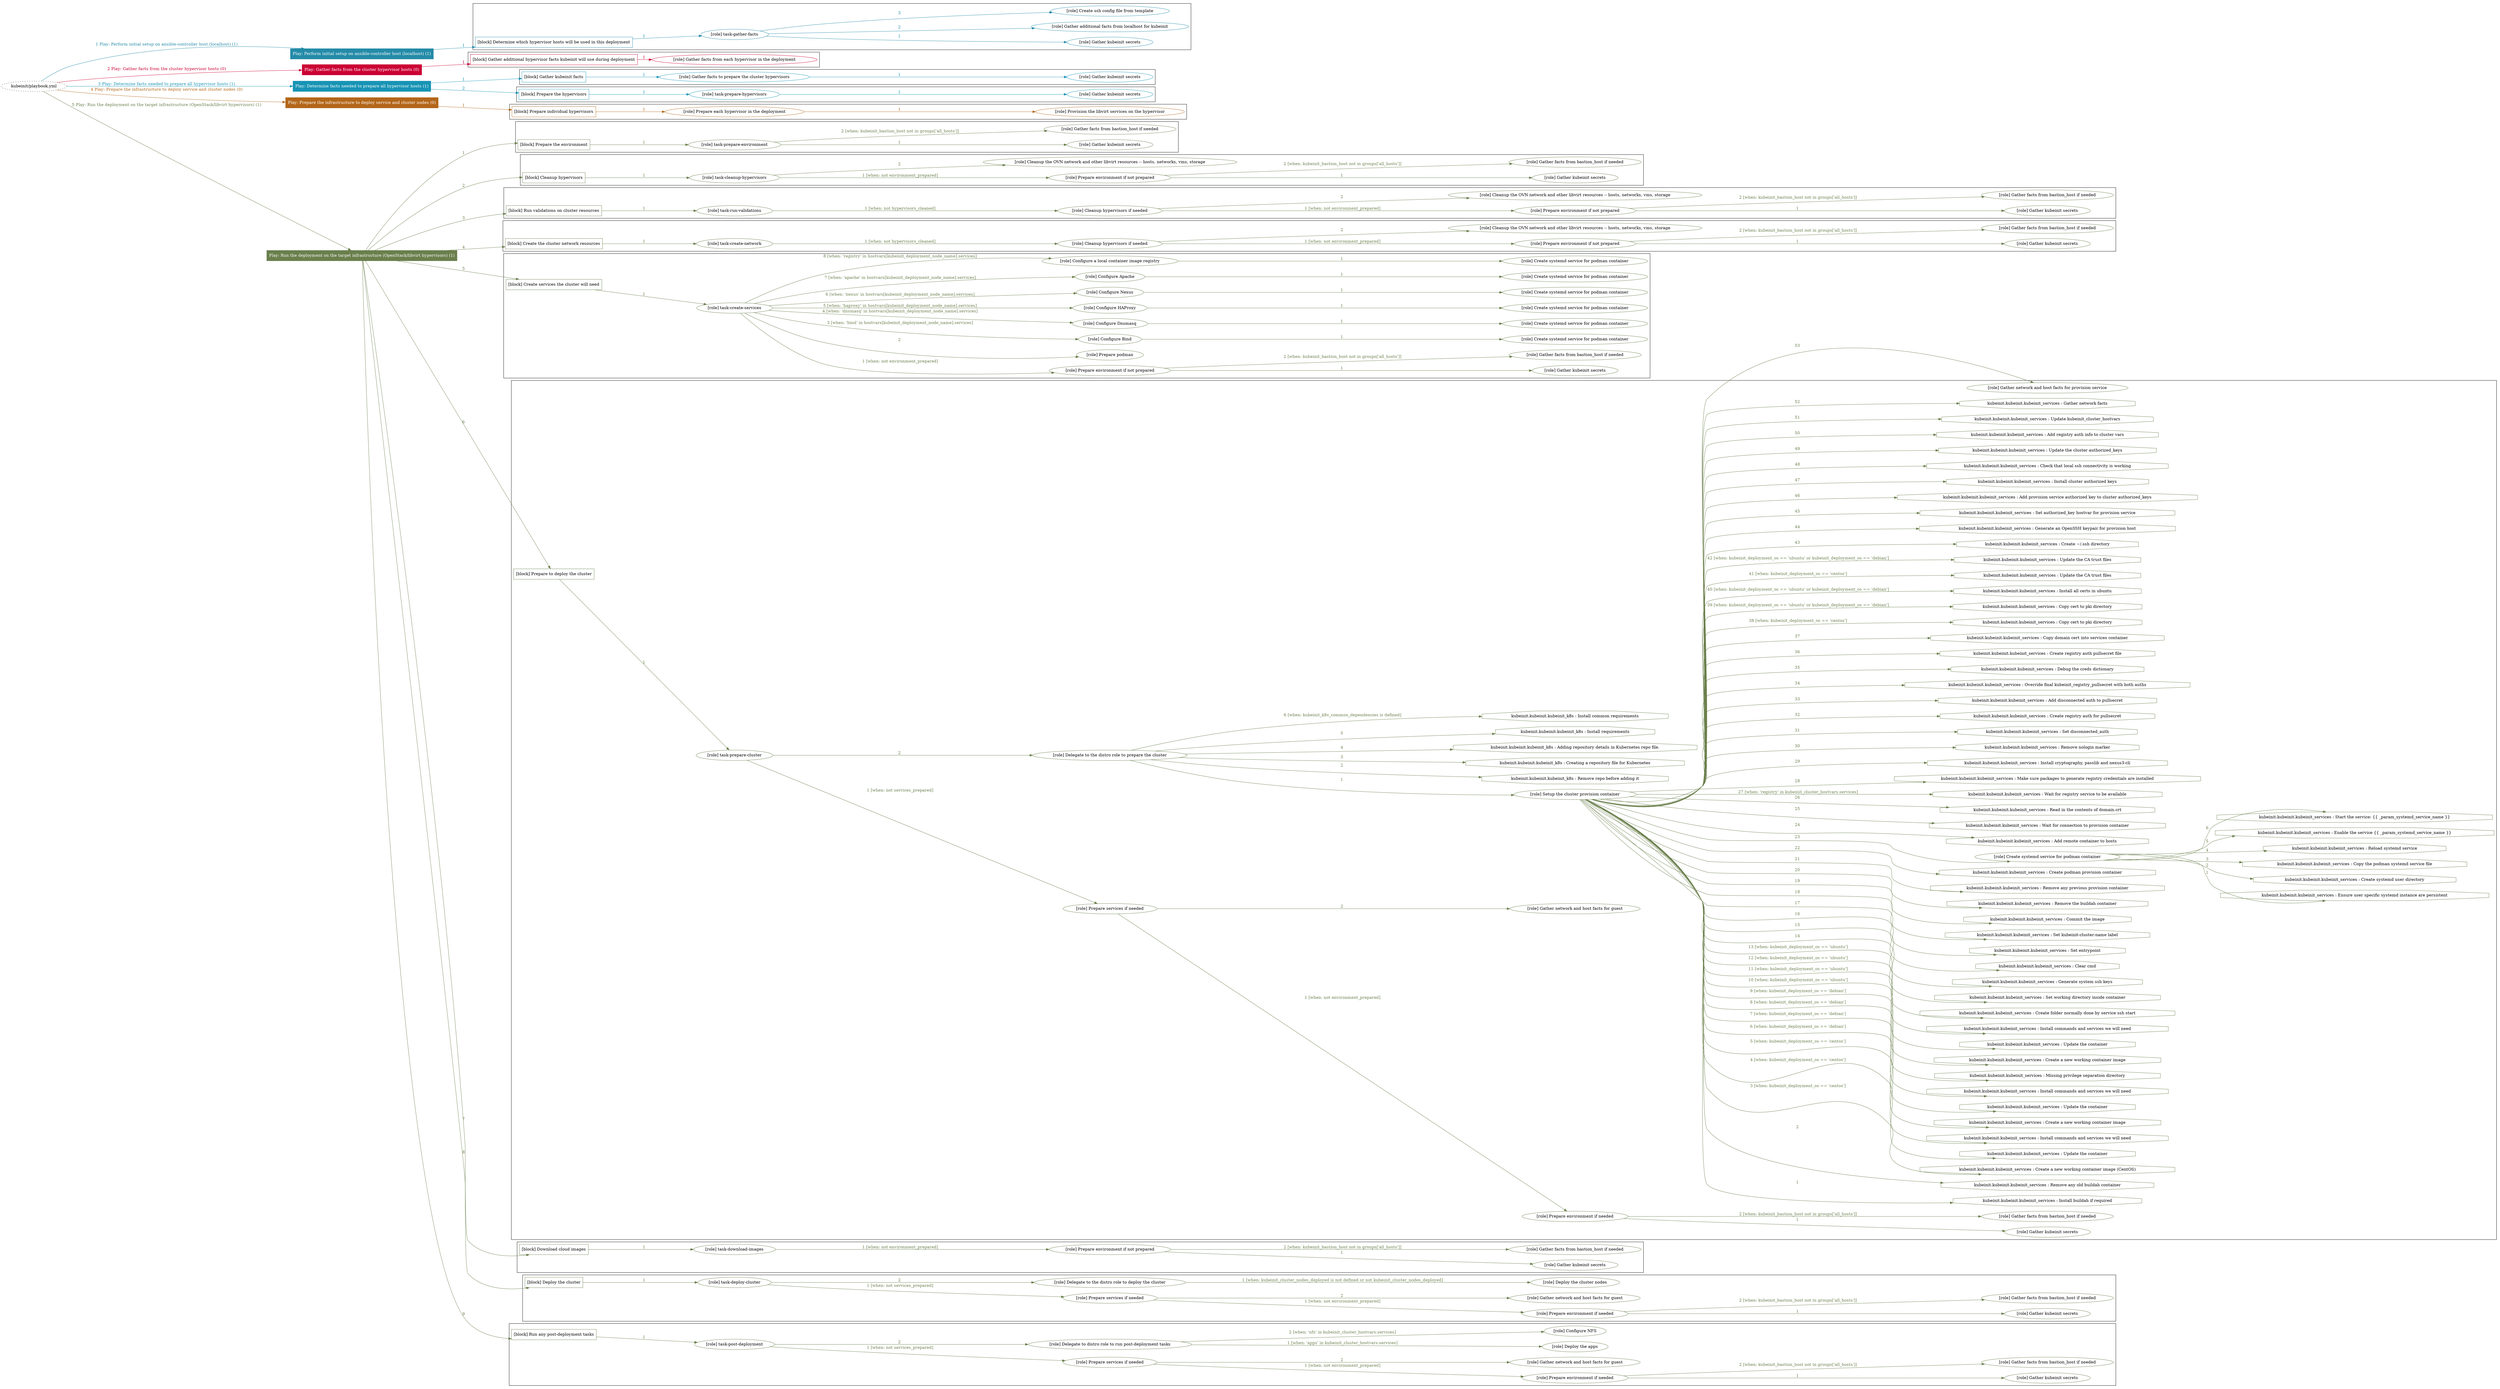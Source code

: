 digraph {
	graph [concentrate=true ordering=in rankdir=LR ratio=fill]
	edge [esep=5 sep=10]
	"kubeinit/playbook.yml" [URL="/home/runner/work/kubeinit/kubeinit/kubeinit/playbook.yml" id=playbook_f3885bc2 style=dotted]
	"kubeinit/playbook.yml" -> play_06424e7e [label="1 Play: Perform initial setup on ansible-controller host (localhost) (1)" color="#248ba8" fontcolor="#248ba8" id=edge_play_06424e7e labeltooltip="1 Play: Perform initial setup on ansible-controller host (localhost) (1)" tooltip="1 Play: Perform initial setup on ansible-controller host (localhost) (1)"]
	subgraph "Play: Perform initial setup on ansible-controller host (localhost) (1)" {
		play_06424e7e [label="Play: Perform initial setup on ansible-controller host (localhost) (1)" URL="/home/runner/work/kubeinit/kubeinit/kubeinit/playbook.yml" color="#248ba8" fontcolor="#ffffff" id=play_06424e7e shape=box style=filled tooltip=localhost]
		play_06424e7e -> block_16d6df55 [label=1 color="#248ba8" fontcolor="#248ba8" id=edge_block_16d6df55 labeltooltip=1 tooltip=1]
		subgraph cluster_block_16d6df55 {
			block_16d6df55 [label="[block] Determine which hypervisor hosts will be used in this deployment" URL="/home/runner/work/kubeinit/kubeinit/kubeinit/playbook.yml" color="#248ba8" id=block_16d6df55 labeltooltip="Determine which hypervisor hosts will be used in this deployment" shape=box tooltip="Determine which hypervisor hosts will be used in this deployment"]
			block_16d6df55 -> role_4df07aa4 [label="1 " color="#248ba8" fontcolor="#248ba8" id=edge_role_4df07aa4 labeltooltip="1 " tooltip="1 "]
			subgraph "task-gather-facts" {
				role_4df07aa4 [label="[role] task-gather-facts" URL="/home/runner/work/kubeinit/kubeinit/kubeinit/playbook.yml" color="#248ba8" id=role_4df07aa4 tooltip="task-gather-facts"]
				role_4df07aa4 -> role_efd27ca1 [label="1 " color="#248ba8" fontcolor="#248ba8" id=edge_role_efd27ca1 labeltooltip="1 " tooltip="1 "]
				subgraph "Gather kubeinit secrets" {
					role_efd27ca1 [label="[role] Gather kubeinit secrets" URL="/home/runner/.ansible/collections/ansible_collections/kubeinit/kubeinit/roles/kubeinit_prepare/tasks/build_hypervisors_group.yml" color="#248ba8" id=role_efd27ca1 tooltip="Gather kubeinit secrets"]
				}
				role_4df07aa4 -> role_4be6aa29 [label="2 " color="#248ba8" fontcolor="#248ba8" id=edge_role_4be6aa29 labeltooltip="2 " tooltip="2 "]
				subgraph "Gather additional facts from localhost for kubeinit" {
					role_4be6aa29 [label="[role] Gather additional facts from localhost for kubeinit" URL="/home/runner/.ansible/collections/ansible_collections/kubeinit/kubeinit/roles/kubeinit_prepare/tasks/build_hypervisors_group.yml" color="#248ba8" id=role_4be6aa29 tooltip="Gather additional facts from localhost for kubeinit"]
				}
				role_4df07aa4 -> role_8f1c5760 [label="3 " color="#248ba8" fontcolor="#248ba8" id=edge_role_8f1c5760 labeltooltip="3 " tooltip="3 "]
				subgraph "Create ssh config file from template" {
					role_8f1c5760 [label="[role] Create ssh config file from template" URL="/home/runner/.ansible/collections/ansible_collections/kubeinit/kubeinit/roles/kubeinit_prepare/tasks/build_hypervisors_group.yml" color="#248ba8" id=role_8f1c5760 tooltip="Create ssh config file from template"]
				}
			}
		}
	}
	"kubeinit/playbook.yml" -> play_bf95765b [label="2 Play: Gather facts from the cluster hypervisor hosts (0)" color="#cb0134" fontcolor="#cb0134" id=edge_play_bf95765b labeltooltip="2 Play: Gather facts from the cluster hypervisor hosts (0)" tooltip="2 Play: Gather facts from the cluster hypervisor hosts (0)"]
	subgraph "Play: Gather facts from the cluster hypervisor hosts (0)" {
		play_bf95765b [label="Play: Gather facts from the cluster hypervisor hosts (0)" URL="/home/runner/work/kubeinit/kubeinit/kubeinit/playbook.yml" color="#cb0134" fontcolor="#ffffff" id=play_bf95765b shape=box style=filled tooltip="Play: Gather facts from the cluster hypervisor hosts (0)"]
		play_bf95765b -> block_61e13d89 [label=1 color="#cb0134" fontcolor="#cb0134" id=edge_block_61e13d89 labeltooltip=1 tooltip=1]
		subgraph cluster_block_61e13d89 {
			block_61e13d89 [label="[block] Gather additional hypervisor facts kubeinit will use during deployment" URL="/home/runner/work/kubeinit/kubeinit/kubeinit/playbook.yml" color="#cb0134" id=block_61e13d89 labeltooltip="Gather additional hypervisor facts kubeinit will use during deployment" shape=box tooltip="Gather additional hypervisor facts kubeinit will use during deployment"]
			block_61e13d89 -> role_90a4aee5 [label="1 " color="#cb0134" fontcolor="#cb0134" id=edge_role_90a4aee5 labeltooltip="1 " tooltip="1 "]
			subgraph "Gather facts from each hypervisor in the deployment" {
				role_90a4aee5 [label="[role] Gather facts from each hypervisor in the deployment" URL="/home/runner/work/kubeinit/kubeinit/kubeinit/playbook.yml" color="#cb0134" id=role_90a4aee5 tooltip="Gather facts from each hypervisor in the deployment"]
			}
		}
	}
	"kubeinit/playbook.yml" -> play_75b03fdc [label="3 Play: Determine facts needed to prepare all hypervisor hosts (1)" color="#1794b5" fontcolor="#1794b5" id=edge_play_75b03fdc labeltooltip="3 Play: Determine facts needed to prepare all hypervisor hosts (1)" tooltip="3 Play: Determine facts needed to prepare all hypervisor hosts (1)"]
	subgraph "Play: Determine facts needed to prepare all hypervisor hosts (1)" {
		play_75b03fdc [label="Play: Determine facts needed to prepare all hypervisor hosts (1)" URL="/home/runner/work/kubeinit/kubeinit/kubeinit/playbook.yml" color="#1794b5" fontcolor="#ffffff" id=play_75b03fdc shape=box style=filled tooltip=localhost]
		play_75b03fdc -> block_bdfcbb35 [label=1 color="#1794b5" fontcolor="#1794b5" id=edge_block_bdfcbb35 labeltooltip=1 tooltip=1]
		subgraph cluster_block_bdfcbb35 {
			block_bdfcbb35 [label="[block] Gather kubeinit facts" URL="/home/runner/work/kubeinit/kubeinit/kubeinit/playbook.yml" color="#1794b5" id=block_bdfcbb35 labeltooltip="Gather kubeinit facts" shape=box tooltip="Gather kubeinit facts"]
			block_bdfcbb35 -> role_e2ba51a1 [label="1 " color="#1794b5" fontcolor="#1794b5" id=edge_role_e2ba51a1 labeltooltip="1 " tooltip="1 "]
			subgraph "Gather facts to prepare the cluster hypervisors" {
				role_e2ba51a1 [label="[role] Gather facts to prepare the cluster hypervisors" URL="/home/runner/work/kubeinit/kubeinit/kubeinit/playbook.yml" color="#1794b5" id=role_e2ba51a1 tooltip="Gather facts to prepare the cluster hypervisors"]
				role_e2ba51a1 -> role_07095c4d [label="1 " color="#1794b5" fontcolor="#1794b5" id=edge_role_07095c4d labeltooltip="1 " tooltip="1 "]
				subgraph "Gather kubeinit secrets" {
					role_07095c4d [label="[role] Gather kubeinit secrets" URL="/home/runner/.ansible/collections/ansible_collections/kubeinit/kubeinit/roles/kubeinit_prepare/tasks/gather_kubeinit_facts.yml" color="#1794b5" id=role_07095c4d tooltip="Gather kubeinit secrets"]
				}
			}
		}
		play_75b03fdc -> block_43bd89b9 [label=2 color="#1794b5" fontcolor="#1794b5" id=edge_block_43bd89b9 labeltooltip=2 tooltip=2]
		subgraph cluster_block_43bd89b9 {
			block_43bd89b9 [label="[block] Prepare the hypervisors" URL="/home/runner/work/kubeinit/kubeinit/kubeinit/playbook.yml" color="#1794b5" id=block_43bd89b9 labeltooltip="Prepare the hypervisors" shape=box tooltip="Prepare the hypervisors"]
			block_43bd89b9 -> role_b637acfc [label="1 " color="#1794b5" fontcolor="#1794b5" id=edge_role_b637acfc labeltooltip="1 " tooltip="1 "]
			subgraph "task-prepare-hypervisors" {
				role_b637acfc [label="[role] task-prepare-hypervisors" URL="/home/runner/work/kubeinit/kubeinit/kubeinit/playbook.yml" color="#1794b5" id=role_b637acfc tooltip="task-prepare-hypervisors"]
				role_b637acfc -> role_ac293a61 [label="1 " color="#1794b5" fontcolor="#1794b5" id=edge_role_ac293a61 labeltooltip="1 " tooltip="1 "]
				subgraph "Gather kubeinit secrets" {
					role_ac293a61 [label="[role] Gather kubeinit secrets" URL="/home/runner/.ansible/collections/ansible_collections/kubeinit/kubeinit/roles/kubeinit_prepare/tasks/gather_kubeinit_facts.yml" color="#1794b5" id=role_ac293a61 tooltip="Gather kubeinit secrets"]
				}
			}
		}
	}
	"kubeinit/playbook.yml" -> play_9414f9b7 [label="4 Play: Prepare the infrastructure to deploy service and cluster nodes (0)" color="#b36619" fontcolor="#b36619" id=edge_play_9414f9b7 labeltooltip="4 Play: Prepare the infrastructure to deploy service and cluster nodes (0)" tooltip="4 Play: Prepare the infrastructure to deploy service and cluster nodes (0)"]
	subgraph "Play: Prepare the infrastructure to deploy service and cluster nodes (0)" {
		play_9414f9b7 [label="Play: Prepare the infrastructure to deploy service and cluster nodes (0)" URL="/home/runner/work/kubeinit/kubeinit/kubeinit/playbook.yml" color="#b36619" fontcolor="#ffffff" id=play_9414f9b7 shape=box style=filled tooltip="Play: Prepare the infrastructure to deploy service and cluster nodes (0)"]
		play_9414f9b7 -> block_d2b9b164 [label=1 color="#b36619" fontcolor="#b36619" id=edge_block_d2b9b164 labeltooltip=1 tooltip=1]
		subgraph cluster_block_d2b9b164 {
			block_d2b9b164 [label="[block] Prepare individual hypervisors" URL="/home/runner/work/kubeinit/kubeinit/kubeinit/playbook.yml" color="#b36619" id=block_d2b9b164 labeltooltip="Prepare individual hypervisors" shape=box tooltip="Prepare individual hypervisors"]
			block_d2b9b164 -> role_e935222e [label="1 " color="#b36619" fontcolor="#b36619" id=edge_role_e935222e labeltooltip="1 " tooltip="1 "]
			subgraph "Prepare each hypervisor in the deployment" {
				role_e935222e [label="[role] Prepare each hypervisor in the deployment" URL="/home/runner/work/kubeinit/kubeinit/kubeinit/playbook.yml" color="#b36619" id=role_e935222e tooltip="Prepare each hypervisor in the deployment"]
				role_e935222e -> role_3ea66f7a [label="1 " color="#b36619" fontcolor="#b36619" id=edge_role_3ea66f7a labeltooltip="1 " tooltip="1 "]
				subgraph "Provision the libvirt services on the hypervisor" {
					role_3ea66f7a [label="[role] Provision the libvirt services on the hypervisor" URL="/home/runner/.ansible/collections/ansible_collections/kubeinit/kubeinit/roles/kubeinit_prepare/tasks/prepare_hypervisor.yml" color="#b36619" id=role_3ea66f7a tooltip="Provision the libvirt services on the hypervisor"]
				}
			}
		}
	}
	"kubeinit/playbook.yml" -> play_bb5fe958 [label="5 Play: Run the deployment on the target infrastructure (OpenStack/libvirt hypervisors) (1)" color="#6a7f4c" fontcolor="#6a7f4c" id=edge_play_bb5fe958 labeltooltip="5 Play: Run the deployment on the target infrastructure (OpenStack/libvirt hypervisors) (1)" tooltip="5 Play: Run the deployment on the target infrastructure (OpenStack/libvirt hypervisors) (1)"]
	subgraph "Play: Run the deployment on the target infrastructure (OpenStack/libvirt hypervisors) (1)" {
		play_bb5fe958 [label="Play: Run the deployment on the target infrastructure (OpenStack/libvirt hypervisors) (1)" URL="/home/runner/work/kubeinit/kubeinit/kubeinit/playbook.yml" color="#6a7f4c" fontcolor="#ffffff" id=play_bb5fe958 shape=box style=filled tooltip=localhost]
		play_bb5fe958 -> block_9d99cca3 [label=1 color="#6a7f4c" fontcolor="#6a7f4c" id=edge_block_9d99cca3 labeltooltip=1 tooltip=1]
		subgraph cluster_block_9d99cca3 {
			block_9d99cca3 [label="[block] Prepare the environment" URL="/home/runner/work/kubeinit/kubeinit/kubeinit/playbook.yml" color="#6a7f4c" id=block_9d99cca3 labeltooltip="Prepare the environment" shape=box tooltip="Prepare the environment"]
			block_9d99cca3 -> role_30fc4afe [label="1 " color="#6a7f4c" fontcolor="#6a7f4c" id=edge_role_30fc4afe labeltooltip="1 " tooltip="1 "]
			subgraph "task-prepare-environment" {
				role_30fc4afe [label="[role] task-prepare-environment" URL="/home/runner/work/kubeinit/kubeinit/kubeinit/playbook.yml" color="#6a7f4c" id=role_30fc4afe tooltip="task-prepare-environment"]
				role_30fc4afe -> role_2e987aef [label="1 " color="#6a7f4c" fontcolor="#6a7f4c" id=edge_role_2e987aef labeltooltip="1 " tooltip="1 "]
				subgraph "Gather kubeinit secrets" {
					role_2e987aef [label="[role] Gather kubeinit secrets" URL="/home/runner/.ansible/collections/ansible_collections/kubeinit/kubeinit/roles/kubeinit_prepare/tasks/gather_kubeinit_facts.yml" color="#6a7f4c" id=role_2e987aef tooltip="Gather kubeinit secrets"]
				}
				role_30fc4afe -> role_4bf880e6 [label="2 [when: kubeinit_bastion_host not in groups['all_hosts']]" color="#6a7f4c" fontcolor="#6a7f4c" id=edge_role_4bf880e6 labeltooltip="2 [when: kubeinit_bastion_host not in groups['all_hosts']]" tooltip="2 [when: kubeinit_bastion_host not in groups['all_hosts']]"]
				subgraph "Gather facts from bastion_host if needed" {
					role_4bf880e6 [label="[role] Gather facts from bastion_host if needed" URL="/home/runner/.ansible/collections/ansible_collections/kubeinit/kubeinit/roles/kubeinit_prepare/tasks/main.yml" color="#6a7f4c" id=role_4bf880e6 tooltip="Gather facts from bastion_host if needed"]
				}
			}
		}
		play_bb5fe958 -> block_3f18e80d [label=2 color="#6a7f4c" fontcolor="#6a7f4c" id=edge_block_3f18e80d labeltooltip=2 tooltip=2]
		subgraph cluster_block_3f18e80d {
			block_3f18e80d [label="[block] Cleanup hypervisors" URL="/home/runner/work/kubeinit/kubeinit/kubeinit/playbook.yml" color="#6a7f4c" id=block_3f18e80d labeltooltip="Cleanup hypervisors" shape=box tooltip="Cleanup hypervisors"]
			block_3f18e80d -> role_5e1f0a06 [label="1 " color="#6a7f4c" fontcolor="#6a7f4c" id=edge_role_5e1f0a06 labeltooltip="1 " tooltip="1 "]
			subgraph "task-cleanup-hypervisors" {
				role_5e1f0a06 [label="[role] task-cleanup-hypervisors" URL="/home/runner/work/kubeinit/kubeinit/kubeinit/playbook.yml" color="#6a7f4c" id=role_5e1f0a06 tooltip="task-cleanup-hypervisors"]
				role_5e1f0a06 -> role_e51a4f65 [label="1 [when: not environment_prepared]" color="#6a7f4c" fontcolor="#6a7f4c" id=edge_role_e51a4f65 labeltooltip="1 [when: not environment_prepared]" tooltip="1 [when: not environment_prepared]"]
				subgraph "Prepare environment if not prepared" {
					role_e51a4f65 [label="[role] Prepare environment if not prepared" URL="/home/runner/.ansible/collections/ansible_collections/kubeinit/kubeinit/roles/kubeinit_libvirt/tasks/cleanup_hypervisors.yml" color="#6a7f4c" id=role_e51a4f65 tooltip="Prepare environment if not prepared"]
					role_e51a4f65 -> role_f665b2e7 [label="1 " color="#6a7f4c" fontcolor="#6a7f4c" id=edge_role_f665b2e7 labeltooltip="1 " tooltip="1 "]
					subgraph "Gather kubeinit secrets" {
						role_f665b2e7 [label="[role] Gather kubeinit secrets" URL="/home/runner/.ansible/collections/ansible_collections/kubeinit/kubeinit/roles/kubeinit_prepare/tasks/gather_kubeinit_facts.yml" color="#6a7f4c" id=role_f665b2e7 tooltip="Gather kubeinit secrets"]
					}
					role_e51a4f65 -> role_cf6ddf8f [label="2 [when: kubeinit_bastion_host not in groups['all_hosts']]" color="#6a7f4c" fontcolor="#6a7f4c" id=edge_role_cf6ddf8f labeltooltip="2 [when: kubeinit_bastion_host not in groups['all_hosts']]" tooltip="2 [when: kubeinit_bastion_host not in groups['all_hosts']]"]
					subgraph "Gather facts from bastion_host if needed" {
						role_cf6ddf8f [label="[role] Gather facts from bastion_host if needed" URL="/home/runner/.ansible/collections/ansible_collections/kubeinit/kubeinit/roles/kubeinit_prepare/tasks/main.yml" color="#6a7f4c" id=role_cf6ddf8f tooltip="Gather facts from bastion_host if needed"]
					}
				}
				role_5e1f0a06 -> role_6cceb308 [label="2 " color="#6a7f4c" fontcolor="#6a7f4c" id=edge_role_6cceb308 labeltooltip="2 " tooltip="2 "]
				subgraph "Cleanup the OVN network and other libvirt resources -- hosts, networks, vms, storage" {
					role_6cceb308 [label="[role] Cleanup the OVN network and other libvirt resources -- hosts, networks, vms, storage" URL="/home/runner/.ansible/collections/ansible_collections/kubeinit/kubeinit/roles/kubeinit_libvirt/tasks/cleanup_hypervisors.yml" color="#6a7f4c" id=role_6cceb308 tooltip="Cleanup the OVN network and other libvirt resources -- hosts, networks, vms, storage"]
				}
			}
		}
		play_bb5fe958 -> block_786074a6 [label=3 color="#6a7f4c" fontcolor="#6a7f4c" id=edge_block_786074a6 labeltooltip=3 tooltip=3]
		subgraph cluster_block_786074a6 {
			block_786074a6 [label="[block] Run validations on cluster resources" URL="/home/runner/work/kubeinit/kubeinit/kubeinit/playbook.yml" color="#6a7f4c" id=block_786074a6 labeltooltip="Run validations on cluster resources" shape=box tooltip="Run validations on cluster resources"]
			block_786074a6 -> role_bf5836d1 [label="1 " color="#6a7f4c" fontcolor="#6a7f4c" id=edge_role_bf5836d1 labeltooltip="1 " tooltip="1 "]
			subgraph "task-run-validations" {
				role_bf5836d1 [label="[role] task-run-validations" URL="/home/runner/work/kubeinit/kubeinit/kubeinit/playbook.yml" color="#6a7f4c" id=role_bf5836d1 tooltip="task-run-validations"]
				role_bf5836d1 -> role_a9361f61 [label="1 [when: not hypervisors_cleaned]" color="#6a7f4c" fontcolor="#6a7f4c" id=edge_role_a9361f61 labeltooltip="1 [when: not hypervisors_cleaned]" tooltip="1 [when: not hypervisors_cleaned]"]
				subgraph "Cleanup hypervisors if needed" {
					role_a9361f61 [label="[role] Cleanup hypervisors if needed" URL="/home/runner/.ansible/collections/ansible_collections/kubeinit/kubeinit/roles/kubeinit_validations/tasks/main.yml" color="#6a7f4c" id=role_a9361f61 tooltip="Cleanup hypervisors if needed"]
					role_a9361f61 -> role_bd3745e7 [label="1 [when: not environment_prepared]" color="#6a7f4c" fontcolor="#6a7f4c" id=edge_role_bd3745e7 labeltooltip="1 [when: not environment_prepared]" tooltip="1 [when: not environment_prepared]"]
					subgraph "Prepare environment if not prepared" {
						role_bd3745e7 [label="[role] Prepare environment if not prepared" URL="/home/runner/.ansible/collections/ansible_collections/kubeinit/kubeinit/roles/kubeinit_libvirt/tasks/cleanup_hypervisors.yml" color="#6a7f4c" id=role_bd3745e7 tooltip="Prepare environment if not prepared"]
						role_bd3745e7 -> role_6f75c346 [label="1 " color="#6a7f4c" fontcolor="#6a7f4c" id=edge_role_6f75c346 labeltooltip="1 " tooltip="1 "]
						subgraph "Gather kubeinit secrets" {
							role_6f75c346 [label="[role] Gather kubeinit secrets" URL="/home/runner/.ansible/collections/ansible_collections/kubeinit/kubeinit/roles/kubeinit_prepare/tasks/gather_kubeinit_facts.yml" color="#6a7f4c" id=role_6f75c346 tooltip="Gather kubeinit secrets"]
						}
						role_bd3745e7 -> role_000d58f2 [label="2 [when: kubeinit_bastion_host not in groups['all_hosts']]" color="#6a7f4c" fontcolor="#6a7f4c" id=edge_role_000d58f2 labeltooltip="2 [when: kubeinit_bastion_host not in groups['all_hosts']]" tooltip="2 [when: kubeinit_bastion_host not in groups['all_hosts']]"]
						subgraph "Gather facts from bastion_host if needed" {
							role_000d58f2 [label="[role] Gather facts from bastion_host if needed" URL="/home/runner/.ansible/collections/ansible_collections/kubeinit/kubeinit/roles/kubeinit_prepare/tasks/main.yml" color="#6a7f4c" id=role_000d58f2 tooltip="Gather facts from bastion_host if needed"]
						}
					}
					role_a9361f61 -> role_81257e3a [label="2 " color="#6a7f4c" fontcolor="#6a7f4c" id=edge_role_81257e3a labeltooltip="2 " tooltip="2 "]
					subgraph "Cleanup the OVN network and other libvirt resources -- hosts, networks, vms, storage" {
						role_81257e3a [label="[role] Cleanup the OVN network and other libvirt resources -- hosts, networks, vms, storage" URL="/home/runner/.ansible/collections/ansible_collections/kubeinit/kubeinit/roles/kubeinit_libvirt/tasks/cleanup_hypervisors.yml" color="#6a7f4c" id=role_81257e3a tooltip="Cleanup the OVN network and other libvirt resources -- hosts, networks, vms, storage"]
					}
				}
			}
		}
		play_bb5fe958 -> block_84741ff6 [label=4 color="#6a7f4c" fontcolor="#6a7f4c" id=edge_block_84741ff6 labeltooltip=4 tooltip=4]
		subgraph cluster_block_84741ff6 {
			block_84741ff6 [label="[block] Create the cluster network resources" URL="/home/runner/work/kubeinit/kubeinit/kubeinit/playbook.yml" color="#6a7f4c" id=block_84741ff6 labeltooltip="Create the cluster network resources" shape=box tooltip="Create the cluster network resources"]
			block_84741ff6 -> role_0a569555 [label="1 " color="#6a7f4c" fontcolor="#6a7f4c" id=edge_role_0a569555 labeltooltip="1 " tooltip="1 "]
			subgraph "task-create-network" {
				role_0a569555 [label="[role] task-create-network" URL="/home/runner/work/kubeinit/kubeinit/kubeinit/playbook.yml" color="#6a7f4c" id=role_0a569555 tooltip="task-create-network"]
				role_0a569555 -> role_094c4c44 [label="1 [when: not hypervisors_cleaned]" color="#6a7f4c" fontcolor="#6a7f4c" id=edge_role_094c4c44 labeltooltip="1 [when: not hypervisors_cleaned]" tooltip="1 [when: not hypervisors_cleaned]"]
				subgraph "Cleanup hypervisors if needed" {
					role_094c4c44 [label="[role] Cleanup hypervisors if needed" URL="/home/runner/.ansible/collections/ansible_collections/kubeinit/kubeinit/roles/kubeinit_libvirt/tasks/create_network.yml" color="#6a7f4c" id=role_094c4c44 tooltip="Cleanup hypervisors if needed"]
					role_094c4c44 -> role_9141d169 [label="1 [when: not environment_prepared]" color="#6a7f4c" fontcolor="#6a7f4c" id=edge_role_9141d169 labeltooltip="1 [when: not environment_prepared]" tooltip="1 [when: not environment_prepared]"]
					subgraph "Prepare environment if not prepared" {
						role_9141d169 [label="[role] Prepare environment if not prepared" URL="/home/runner/.ansible/collections/ansible_collections/kubeinit/kubeinit/roles/kubeinit_libvirt/tasks/cleanup_hypervisors.yml" color="#6a7f4c" id=role_9141d169 tooltip="Prepare environment if not prepared"]
						role_9141d169 -> role_7393e699 [label="1 " color="#6a7f4c" fontcolor="#6a7f4c" id=edge_role_7393e699 labeltooltip="1 " tooltip="1 "]
						subgraph "Gather kubeinit secrets" {
							role_7393e699 [label="[role] Gather kubeinit secrets" URL="/home/runner/.ansible/collections/ansible_collections/kubeinit/kubeinit/roles/kubeinit_prepare/tasks/gather_kubeinit_facts.yml" color="#6a7f4c" id=role_7393e699 tooltip="Gather kubeinit secrets"]
						}
						role_9141d169 -> role_3ffa1b13 [label="2 [when: kubeinit_bastion_host not in groups['all_hosts']]" color="#6a7f4c" fontcolor="#6a7f4c" id=edge_role_3ffa1b13 labeltooltip="2 [when: kubeinit_bastion_host not in groups['all_hosts']]" tooltip="2 [when: kubeinit_bastion_host not in groups['all_hosts']]"]
						subgraph "Gather facts from bastion_host if needed" {
							role_3ffa1b13 [label="[role] Gather facts from bastion_host if needed" URL="/home/runner/.ansible/collections/ansible_collections/kubeinit/kubeinit/roles/kubeinit_prepare/tasks/main.yml" color="#6a7f4c" id=role_3ffa1b13 tooltip="Gather facts from bastion_host if needed"]
						}
					}
					role_094c4c44 -> role_9f31dc94 [label="2 " color="#6a7f4c" fontcolor="#6a7f4c" id=edge_role_9f31dc94 labeltooltip="2 " tooltip="2 "]
					subgraph "Cleanup the OVN network and other libvirt resources -- hosts, networks, vms, storage" {
						role_9f31dc94 [label="[role] Cleanup the OVN network and other libvirt resources -- hosts, networks, vms, storage" URL="/home/runner/.ansible/collections/ansible_collections/kubeinit/kubeinit/roles/kubeinit_libvirt/tasks/cleanup_hypervisors.yml" color="#6a7f4c" id=role_9f31dc94 tooltip="Cleanup the OVN network and other libvirt resources -- hosts, networks, vms, storage"]
					}
				}
			}
		}
		play_bb5fe958 -> block_d0e1b8ba [label=5 color="#6a7f4c" fontcolor="#6a7f4c" id=edge_block_d0e1b8ba labeltooltip=5 tooltip=5]
		subgraph cluster_block_d0e1b8ba {
			block_d0e1b8ba [label="[block] Create services the cluster will need" URL="/home/runner/work/kubeinit/kubeinit/kubeinit/playbook.yml" color="#6a7f4c" id=block_d0e1b8ba labeltooltip="Create services the cluster will need" shape=box tooltip="Create services the cluster will need"]
			block_d0e1b8ba -> role_e9b595d0 [label="1 " color="#6a7f4c" fontcolor="#6a7f4c" id=edge_role_e9b595d0 labeltooltip="1 " tooltip="1 "]
			subgraph "task-create-services" {
				role_e9b595d0 [label="[role] task-create-services" URL="/home/runner/work/kubeinit/kubeinit/kubeinit/playbook.yml" color="#6a7f4c" id=role_e9b595d0 tooltip="task-create-services"]
				role_e9b595d0 -> role_e8e9a9d0 [label="1 [when: not environment_prepared]" color="#6a7f4c" fontcolor="#6a7f4c" id=edge_role_e8e9a9d0 labeltooltip="1 [when: not environment_prepared]" tooltip="1 [when: not environment_prepared]"]
				subgraph "Prepare environment if not prepared" {
					role_e8e9a9d0 [label="[role] Prepare environment if not prepared" URL="/home/runner/.ansible/collections/ansible_collections/kubeinit/kubeinit/roles/kubeinit_services/tasks/main.yml" color="#6a7f4c" id=role_e8e9a9d0 tooltip="Prepare environment if not prepared"]
					role_e8e9a9d0 -> role_f1a01513 [label="1 " color="#6a7f4c" fontcolor="#6a7f4c" id=edge_role_f1a01513 labeltooltip="1 " tooltip="1 "]
					subgraph "Gather kubeinit secrets" {
						role_f1a01513 [label="[role] Gather kubeinit secrets" URL="/home/runner/.ansible/collections/ansible_collections/kubeinit/kubeinit/roles/kubeinit_prepare/tasks/gather_kubeinit_facts.yml" color="#6a7f4c" id=role_f1a01513 tooltip="Gather kubeinit secrets"]
					}
					role_e8e9a9d0 -> role_f15b67f2 [label="2 [when: kubeinit_bastion_host not in groups['all_hosts']]" color="#6a7f4c" fontcolor="#6a7f4c" id=edge_role_f15b67f2 labeltooltip="2 [when: kubeinit_bastion_host not in groups['all_hosts']]" tooltip="2 [when: kubeinit_bastion_host not in groups['all_hosts']]"]
					subgraph "Gather facts from bastion_host if needed" {
						role_f15b67f2 [label="[role] Gather facts from bastion_host if needed" URL="/home/runner/.ansible/collections/ansible_collections/kubeinit/kubeinit/roles/kubeinit_prepare/tasks/main.yml" color="#6a7f4c" id=role_f15b67f2 tooltip="Gather facts from bastion_host if needed"]
					}
				}
				role_e9b595d0 -> role_ec524f90 [label="2 " color="#6a7f4c" fontcolor="#6a7f4c" id=edge_role_ec524f90 labeltooltip="2 " tooltip="2 "]
				subgraph "Prepare podman" {
					role_ec524f90 [label="[role] Prepare podman" URL="/home/runner/.ansible/collections/ansible_collections/kubeinit/kubeinit/roles/kubeinit_services/tasks/00_create_service_pod.yml" color="#6a7f4c" id=role_ec524f90 tooltip="Prepare podman"]
				}
				role_e9b595d0 -> role_61b8fdf9 [label="3 [when: 'bind' in hostvars[kubeinit_deployment_node_name].services]" color="#6a7f4c" fontcolor="#6a7f4c" id=edge_role_61b8fdf9 labeltooltip="3 [when: 'bind' in hostvars[kubeinit_deployment_node_name].services]" tooltip="3 [when: 'bind' in hostvars[kubeinit_deployment_node_name].services]"]
				subgraph "Configure Bind" {
					role_61b8fdf9 [label="[role] Configure Bind" URL="/home/runner/.ansible/collections/ansible_collections/kubeinit/kubeinit/roles/kubeinit_services/tasks/start_services_containers.yml" color="#6a7f4c" id=role_61b8fdf9 tooltip="Configure Bind"]
					role_61b8fdf9 -> role_9d00d44b [label="1 " color="#6a7f4c" fontcolor="#6a7f4c" id=edge_role_9d00d44b labeltooltip="1 " tooltip="1 "]
					subgraph "Create systemd service for podman container" {
						role_9d00d44b [label="[role] Create systemd service for podman container" URL="/home/runner/.ansible/collections/ansible_collections/kubeinit/kubeinit/roles/kubeinit_bind/tasks/main.yml" color="#6a7f4c" id=role_9d00d44b tooltip="Create systemd service for podman container"]
					}
				}
				role_e9b595d0 -> role_6ad65956 [label="4 [when: 'dnsmasq' in hostvars[kubeinit_deployment_node_name].services]" color="#6a7f4c" fontcolor="#6a7f4c" id=edge_role_6ad65956 labeltooltip="4 [when: 'dnsmasq' in hostvars[kubeinit_deployment_node_name].services]" tooltip="4 [when: 'dnsmasq' in hostvars[kubeinit_deployment_node_name].services]"]
				subgraph "Configure Dnsmasq" {
					role_6ad65956 [label="[role] Configure Dnsmasq" URL="/home/runner/.ansible/collections/ansible_collections/kubeinit/kubeinit/roles/kubeinit_services/tasks/start_services_containers.yml" color="#6a7f4c" id=role_6ad65956 tooltip="Configure Dnsmasq"]
					role_6ad65956 -> role_a6ff8ca6 [label="1 " color="#6a7f4c" fontcolor="#6a7f4c" id=edge_role_a6ff8ca6 labeltooltip="1 " tooltip="1 "]
					subgraph "Create systemd service for podman container" {
						role_a6ff8ca6 [label="[role] Create systemd service for podman container" URL="/home/runner/.ansible/collections/ansible_collections/kubeinit/kubeinit/roles/kubeinit_dnsmasq/tasks/main.yml" color="#6a7f4c" id=role_a6ff8ca6 tooltip="Create systemd service for podman container"]
					}
				}
				role_e9b595d0 -> role_81b762ce [label="5 [when: 'haproxy' in hostvars[kubeinit_deployment_node_name].services]" color="#6a7f4c" fontcolor="#6a7f4c" id=edge_role_81b762ce labeltooltip="5 [when: 'haproxy' in hostvars[kubeinit_deployment_node_name].services]" tooltip="5 [when: 'haproxy' in hostvars[kubeinit_deployment_node_name].services]"]
				subgraph "Configure HAProxy" {
					role_81b762ce [label="[role] Configure HAProxy" URL="/home/runner/.ansible/collections/ansible_collections/kubeinit/kubeinit/roles/kubeinit_services/tasks/start_services_containers.yml" color="#6a7f4c" id=role_81b762ce tooltip="Configure HAProxy"]
					role_81b762ce -> role_d6941e79 [label="1 " color="#6a7f4c" fontcolor="#6a7f4c" id=edge_role_d6941e79 labeltooltip="1 " tooltip="1 "]
					subgraph "Create systemd service for podman container" {
						role_d6941e79 [label="[role] Create systemd service for podman container" URL="/home/runner/.ansible/collections/ansible_collections/kubeinit/kubeinit/roles/kubeinit_haproxy/tasks/main.yml" color="#6a7f4c" id=role_d6941e79 tooltip="Create systemd service for podman container"]
					}
				}
				role_e9b595d0 -> role_e6edfc55 [label="6 [when: 'nexus' in hostvars[kubeinit_deployment_node_name].services]" color="#6a7f4c" fontcolor="#6a7f4c" id=edge_role_e6edfc55 labeltooltip="6 [when: 'nexus' in hostvars[kubeinit_deployment_node_name].services]" tooltip="6 [when: 'nexus' in hostvars[kubeinit_deployment_node_name].services]"]
				subgraph "Configure Nexus" {
					role_e6edfc55 [label="[role] Configure Nexus" URL="/home/runner/.ansible/collections/ansible_collections/kubeinit/kubeinit/roles/kubeinit_services/tasks/start_services_containers.yml" color="#6a7f4c" id=role_e6edfc55 tooltip="Configure Nexus"]
					role_e6edfc55 -> role_48bf430d [label="1 " color="#6a7f4c" fontcolor="#6a7f4c" id=edge_role_48bf430d labeltooltip="1 " tooltip="1 "]
					subgraph "Create systemd service for podman container" {
						role_48bf430d [label="[role] Create systemd service for podman container" URL="/home/runner/.ansible/collections/ansible_collections/kubeinit/kubeinit/roles/kubeinit_nexus/tasks/main.yml" color="#6a7f4c" id=role_48bf430d tooltip="Create systemd service for podman container"]
					}
				}
				role_e9b595d0 -> role_3ecb0448 [label="7 [when: 'apache' in hostvars[kubeinit_deployment_node_name].services]" color="#6a7f4c" fontcolor="#6a7f4c" id=edge_role_3ecb0448 labeltooltip="7 [when: 'apache' in hostvars[kubeinit_deployment_node_name].services]" tooltip="7 [when: 'apache' in hostvars[kubeinit_deployment_node_name].services]"]
				subgraph "Configure Apache" {
					role_3ecb0448 [label="[role] Configure Apache" URL="/home/runner/.ansible/collections/ansible_collections/kubeinit/kubeinit/roles/kubeinit_services/tasks/start_services_containers.yml" color="#6a7f4c" id=role_3ecb0448 tooltip="Configure Apache"]
					role_3ecb0448 -> role_9bb44c65 [label="1 " color="#6a7f4c" fontcolor="#6a7f4c" id=edge_role_9bb44c65 labeltooltip="1 " tooltip="1 "]
					subgraph "Create systemd service for podman container" {
						role_9bb44c65 [label="[role] Create systemd service for podman container" URL="/home/runner/.ansible/collections/ansible_collections/kubeinit/kubeinit/roles/kubeinit_apache/tasks/main.yml" color="#6a7f4c" id=role_9bb44c65 tooltip="Create systemd service for podman container"]
					}
				}
				role_e9b595d0 -> role_aa981d9f [label="8 [when: 'registry' in hostvars[kubeinit_deployment_node_name].services]" color="#6a7f4c" fontcolor="#6a7f4c" id=edge_role_aa981d9f labeltooltip="8 [when: 'registry' in hostvars[kubeinit_deployment_node_name].services]" tooltip="8 [when: 'registry' in hostvars[kubeinit_deployment_node_name].services]"]
				subgraph "Configure a local container image registry" {
					role_aa981d9f [label="[role] Configure a local container image registry" URL="/home/runner/.ansible/collections/ansible_collections/kubeinit/kubeinit/roles/kubeinit_services/tasks/start_services_containers.yml" color="#6a7f4c" id=role_aa981d9f tooltip="Configure a local container image registry"]
					role_aa981d9f -> role_e411b497 [label="1 " color="#6a7f4c" fontcolor="#6a7f4c" id=edge_role_e411b497 labeltooltip="1 " tooltip="1 "]
					subgraph "Create systemd service for podman container" {
						role_e411b497 [label="[role] Create systemd service for podman container" URL="/home/runner/.ansible/collections/ansible_collections/kubeinit/kubeinit/roles/kubeinit_registry/tasks/main.yml" color="#6a7f4c" id=role_e411b497 tooltip="Create systemd service for podman container"]
					}
				}
			}
		}
		play_bb5fe958 -> block_b1dcc405 [label=6 color="#6a7f4c" fontcolor="#6a7f4c" id=edge_block_b1dcc405 labeltooltip=6 tooltip=6]
		subgraph cluster_block_b1dcc405 {
			block_b1dcc405 [label="[block] Prepare to deploy the cluster" URL="/home/runner/work/kubeinit/kubeinit/kubeinit/playbook.yml" color="#6a7f4c" id=block_b1dcc405 labeltooltip="Prepare to deploy the cluster" shape=box tooltip="Prepare to deploy the cluster"]
			block_b1dcc405 -> role_607cb4e8 [label="1 " color="#6a7f4c" fontcolor="#6a7f4c" id=edge_role_607cb4e8 labeltooltip="1 " tooltip="1 "]
			subgraph "task-prepare-cluster" {
				role_607cb4e8 [label="[role] task-prepare-cluster" URL="/home/runner/work/kubeinit/kubeinit/kubeinit/playbook.yml" color="#6a7f4c" id=role_607cb4e8 tooltip="task-prepare-cluster"]
				role_607cb4e8 -> role_7b2d1891 [label="1 [when: not services_prepared]" color="#6a7f4c" fontcolor="#6a7f4c" id=edge_role_7b2d1891 labeltooltip="1 [when: not services_prepared]" tooltip="1 [when: not services_prepared]"]
				subgraph "Prepare services if needed" {
					role_7b2d1891 [label="[role] Prepare services if needed" URL="/home/runner/.ansible/collections/ansible_collections/kubeinit/kubeinit/roles/kubeinit_prepare/tasks/prepare_cluster.yml" color="#6a7f4c" id=role_7b2d1891 tooltip="Prepare services if needed"]
					role_7b2d1891 -> role_c48582e8 [label="1 [when: not environment_prepared]" color="#6a7f4c" fontcolor="#6a7f4c" id=edge_role_c48582e8 labeltooltip="1 [when: not environment_prepared]" tooltip="1 [when: not environment_prepared]"]
					subgraph "Prepare environment if needed" {
						role_c48582e8 [label="[role] Prepare environment if needed" URL="/home/runner/.ansible/collections/ansible_collections/kubeinit/kubeinit/roles/kubeinit_services/tasks/prepare_services.yml" color="#6a7f4c" id=role_c48582e8 tooltip="Prepare environment if needed"]
						role_c48582e8 -> role_386571ce [label="1 " color="#6a7f4c" fontcolor="#6a7f4c" id=edge_role_386571ce labeltooltip="1 " tooltip="1 "]
						subgraph "Gather kubeinit secrets" {
							role_386571ce [label="[role] Gather kubeinit secrets" URL="/home/runner/.ansible/collections/ansible_collections/kubeinit/kubeinit/roles/kubeinit_prepare/tasks/gather_kubeinit_facts.yml" color="#6a7f4c" id=role_386571ce tooltip="Gather kubeinit secrets"]
						}
						role_c48582e8 -> role_d930d00a [label="2 [when: kubeinit_bastion_host not in groups['all_hosts']]" color="#6a7f4c" fontcolor="#6a7f4c" id=edge_role_d930d00a labeltooltip="2 [when: kubeinit_bastion_host not in groups['all_hosts']]" tooltip="2 [when: kubeinit_bastion_host not in groups['all_hosts']]"]
						subgraph "Gather facts from bastion_host if needed" {
							role_d930d00a [label="[role] Gather facts from bastion_host if needed" URL="/home/runner/.ansible/collections/ansible_collections/kubeinit/kubeinit/roles/kubeinit_prepare/tasks/main.yml" color="#6a7f4c" id=role_d930d00a tooltip="Gather facts from bastion_host if needed"]
						}
					}
					role_7b2d1891 -> role_7ceefc5e [label="2 " color="#6a7f4c" fontcolor="#6a7f4c" id=edge_role_7ceefc5e labeltooltip="2 " tooltip="2 "]
					subgraph "Gather network and host facts for guest" {
						role_7ceefc5e [label="[role] Gather network and host facts for guest" URL="/home/runner/.ansible/collections/ansible_collections/kubeinit/kubeinit/roles/kubeinit_services/tasks/prepare_services.yml" color="#6a7f4c" id=role_7ceefc5e tooltip="Gather network and host facts for guest"]
					}
				}
				role_607cb4e8 -> role_4897b480 [label="2 " color="#6a7f4c" fontcolor="#6a7f4c" id=edge_role_4897b480 labeltooltip="2 " tooltip="2 "]
				subgraph "Delegate to the distro role to prepare the cluster" {
					role_4897b480 [label="[role] Delegate to the distro role to prepare the cluster" URL="/home/runner/.ansible/collections/ansible_collections/kubeinit/kubeinit/roles/kubeinit_prepare/tasks/prepare_cluster.yml" color="#6a7f4c" id=role_4897b480 tooltip="Delegate to the distro role to prepare the cluster"]
					role_4897b480 -> role_a29e9c4d [label="1 " color="#6a7f4c" fontcolor="#6a7f4c" id=edge_role_a29e9c4d labeltooltip="1 " tooltip="1 "]
					subgraph "Setup the cluster provision container" {
						role_a29e9c4d [label="[role] Setup the cluster provision container" URL="/home/runner/.ansible/collections/ansible_collections/kubeinit/kubeinit/roles/kubeinit_k8s/tasks/prepare_cluster.yml" color="#6a7f4c" id=role_a29e9c4d tooltip="Setup the cluster provision container"]
						task_7ab33e18 [label="kubeinit.kubeinit.kubeinit_services : Install buildah if required" URL="/home/runner/.ansible/collections/ansible_collections/kubeinit/kubeinit/roles/kubeinit_services/tasks/create_provision_container.yml" color="#6a7f4c" id=task_7ab33e18 shape=octagon tooltip="kubeinit.kubeinit.kubeinit_services : Install buildah if required"]
						role_a29e9c4d -> task_7ab33e18 [label="1 " color="#6a7f4c" fontcolor="#6a7f4c" id=edge_task_7ab33e18 labeltooltip="1 " tooltip="1 "]
						task_efdeccad [label="kubeinit.kubeinit.kubeinit_services : Remove any old buildah container" URL="/home/runner/.ansible/collections/ansible_collections/kubeinit/kubeinit/roles/kubeinit_services/tasks/create_provision_container.yml" color="#6a7f4c" id=task_efdeccad shape=octagon tooltip="kubeinit.kubeinit.kubeinit_services : Remove any old buildah container"]
						role_a29e9c4d -> task_efdeccad [label="2 " color="#6a7f4c" fontcolor="#6a7f4c" id=edge_task_efdeccad labeltooltip="2 " tooltip="2 "]
						task_91ca9aaf [label="kubeinit.kubeinit.kubeinit_services : Create a new working container image (CentOS)" URL="/home/runner/.ansible/collections/ansible_collections/kubeinit/kubeinit/roles/kubeinit_services/tasks/create_provision_container.yml" color="#6a7f4c" id=task_91ca9aaf shape=octagon tooltip="kubeinit.kubeinit.kubeinit_services : Create a new working container image (CentOS)"]
						role_a29e9c4d -> task_91ca9aaf [label="3 [when: kubeinit_deployment_os == 'centos']" color="#6a7f4c" fontcolor="#6a7f4c" id=edge_task_91ca9aaf labeltooltip="3 [when: kubeinit_deployment_os == 'centos']" tooltip="3 [when: kubeinit_deployment_os == 'centos']"]
						task_aee7d0da [label="kubeinit.kubeinit.kubeinit_services : Update the container" URL="/home/runner/.ansible/collections/ansible_collections/kubeinit/kubeinit/roles/kubeinit_services/tasks/create_provision_container.yml" color="#6a7f4c" id=task_aee7d0da shape=octagon tooltip="kubeinit.kubeinit.kubeinit_services : Update the container"]
						role_a29e9c4d -> task_aee7d0da [label="4 [when: kubeinit_deployment_os == 'centos']" color="#6a7f4c" fontcolor="#6a7f4c" id=edge_task_aee7d0da labeltooltip="4 [when: kubeinit_deployment_os == 'centos']" tooltip="4 [when: kubeinit_deployment_os == 'centos']"]
						task_30b12c22 [label="kubeinit.kubeinit.kubeinit_services : Install commands and services we will need" URL="/home/runner/.ansible/collections/ansible_collections/kubeinit/kubeinit/roles/kubeinit_services/tasks/create_provision_container.yml" color="#6a7f4c" id=task_30b12c22 shape=octagon tooltip="kubeinit.kubeinit.kubeinit_services : Install commands and services we will need"]
						role_a29e9c4d -> task_30b12c22 [label="5 [when: kubeinit_deployment_os == 'centos']" color="#6a7f4c" fontcolor="#6a7f4c" id=edge_task_30b12c22 labeltooltip="5 [when: kubeinit_deployment_os == 'centos']" tooltip="5 [when: kubeinit_deployment_os == 'centos']"]
						task_cacd2ca0 [label="kubeinit.kubeinit.kubeinit_services : Create a new working container image" URL="/home/runner/.ansible/collections/ansible_collections/kubeinit/kubeinit/roles/kubeinit_services/tasks/create_provision_container.yml" color="#6a7f4c" id=task_cacd2ca0 shape=octagon tooltip="kubeinit.kubeinit.kubeinit_services : Create a new working container image"]
						role_a29e9c4d -> task_cacd2ca0 [label="6 [when: kubeinit_deployment_os == 'debian']" color="#6a7f4c" fontcolor="#6a7f4c" id=edge_task_cacd2ca0 labeltooltip="6 [when: kubeinit_deployment_os == 'debian']" tooltip="6 [when: kubeinit_deployment_os == 'debian']"]
						task_10fe4c8f [label="kubeinit.kubeinit.kubeinit_services : Update the container" URL="/home/runner/.ansible/collections/ansible_collections/kubeinit/kubeinit/roles/kubeinit_services/tasks/create_provision_container.yml" color="#6a7f4c" id=task_10fe4c8f shape=octagon tooltip="kubeinit.kubeinit.kubeinit_services : Update the container"]
						role_a29e9c4d -> task_10fe4c8f [label="7 [when: kubeinit_deployment_os == 'debian']" color="#6a7f4c" fontcolor="#6a7f4c" id=edge_task_10fe4c8f labeltooltip="7 [when: kubeinit_deployment_os == 'debian']" tooltip="7 [when: kubeinit_deployment_os == 'debian']"]
						task_3d33f776 [label="kubeinit.kubeinit.kubeinit_services : Install commands and services we will need" URL="/home/runner/.ansible/collections/ansible_collections/kubeinit/kubeinit/roles/kubeinit_services/tasks/create_provision_container.yml" color="#6a7f4c" id=task_3d33f776 shape=octagon tooltip="kubeinit.kubeinit.kubeinit_services : Install commands and services we will need"]
						role_a29e9c4d -> task_3d33f776 [label="8 [when: kubeinit_deployment_os == 'debian']" color="#6a7f4c" fontcolor="#6a7f4c" id=edge_task_3d33f776 labeltooltip="8 [when: kubeinit_deployment_os == 'debian']" tooltip="8 [when: kubeinit_deployment_os == 'debian']"]
						task_28d4a2d5 [label="kubeinit.kubeinit.kubeinit_services : Missing privilege separation directory" URL="/home/runner/.ansible/collections/ansible_collections/kubeinit/kubeinit/roles/kubeinit_services/tasks/create_provision_container.yml" color="#6a7f4c" id=task_28d4a2d5 shape=octagon tooltip="kubeinit.kubeinit.kubeinit_services : Missing privilege separation directory"]
						role_a29e9c4d -> task_28d4a2d5 [label="9 [when: kubeinit_deployment_os == 'debian']" color="#6a7f4c" fontcolor="#6a7f4c" id=edge_task_28d4a2d5 labeltooltip="9 [when: kubeinit_deployment_os == 'debian']" tooltip="9 [when: kubeinit_deployment_os == 'debian']"]
						task_d7d7c643 [label="kubeinit.kubeinit.kubeinit_services : Create a new working container image" URL="/home/runner/.ansible/collections/ansible_collections/kubeinit/kubeinit/roles/kubeinit_services/tasks/create_provision_container.yml" color="#6a7f4c" id=task_d7d7c643 shape=octagon tooltip="kubeinit.kubeinit.kubeinit_services : Create a new working container image"]
						role_a29e9c4d -> task_d7d7c643 [label="10 [when: kubeinit_deployment_os == 'ubuntu']" color="#6a7f4c" fontcolor="#6a7f4c" id=edge_task_d7d7c643 labeltooltip="10 [when: kubeinit_deployment_os == 'ubuntu']" tooltip="10 [when: kubeinit_deployment_os == 'ubuntu']"]
						task_9be721af [label="kubeinit.kubeinit.kubeinit_services : Update the container" URL="/home/runner/.ansible/collections/ansible_collections/kubeinit/kubeinit/roles/kubeinit_services/tasks/create_provision_container.yml" color="#6a7f4c" id=task_9be721af shape=octagon tooltip="kubeinit.kubeinit.kubeinit_services : Update the container"]
						role_a29e9c4d -> task_9be721af [label="11 [when: kubeinit_deployment_os == 'ubuntu']" color="#6a7f4c" fontcolor="#6a7f4c" id=edge_task_9be721af labeltooltip="11 [when: kubeinit_deployment_os == 'ubuntu']" tooltip="11 [when: kubeinit_deployment_os == 'ubuntu']"]
						task_977821e1 [label="kubeinit.kubeinit.kubeinit_services : Install commands and services we will need" URL="/home/runner/.ansible/collections/ansible_collections/kubeinit/kubeinit/roles/kubeinit_services/tasks/create_provision_container.yml" color="#6a7f4c" id=task_977821e1 shape=octagon tooltip="kubeinit.kubeinit.kubeinit_services : Install commands and services we will need"]
						role_a29e9c4d -> task_977821e1 [label="12 [when: kubeinit_deployment_os == 'ubuntu']" color="#6a7f4c" fontcolor="#6a7f4c" id=edge_task_977821e1 labeltooltip="12 [when: kubeinit_deployment_os == 'ubuntu']" tooltip="12 [when: kubeinit_deployment_os == 'ubuntu']"]
						task_c8d0a833 [label="kubeinit.kubeinit.kubeinit_services : Create folder normally done by service ssh start" URL="/home/runner/.ansible/collections/ansible_collections/kubeinit/kubeinit/roles/kubeinit_services/tasks/create_provision_container.yml" color="#6a7f4c" id=task_c8d0a833 shape=octagon tooltip="kubeinit.kubeinit.kubeinit_services : Create folder normally done by service ssh start"]
						role_a29e9c4d -> task_c8d0a833 [label="13 [when: kubeinit_deployment_os == 'ubuntu']" color="#6a7f4c" fontcolor="#6a7f4c" id=edge_task_c8d0a833 labeltooltip="13 [when: kubeinit_deployment_os == 'ubuntu']" tooltip="13 [when: kubeinit_deployment_os == 'ubuntu']"]
						task_748061bd [label="kubeinit.kubeinit.kubeinit_services : Set working directory inside container" URL="/home/runner/.ansible/collections/ansible_collections/kubeinit/kubeinit/roles/kubeinit_services/tasks/create_provision_container.yml" color="#6a7f4c" id=task_748061bd shape=octagon tooltip="kubeinit.kubeinit.kubeinit_services : Set working directory inside container"]
						role_a29e9c4d -> task_748061bd [label="14 " color="#6a7f4c" fontcolor="#6a7f4c" id=edge_task_748061bd labeltooltip="14 " tooltip="14 "]
						task_43c94e95 [label="kubeinit.kubeinit.kubeinit_services : Generate system ssh keys" URL="/home/runner/.ansible/collections/ansible_collections/kubeinit/kubeinit/roles/kubeinit_services/tasks/create_provision_container.yml" color="#6a7f4c" id=task_43c94e95 shape=octagon tooltip="kubeinit.kubeinit.kubeinit_services : Generate system ssh keys"]
						role_a29e9c4d -> task_43c94e95 [label="15 " color="#6a7f4c" fontcolor="#6a7f4c" id=edge_task_43c94e95 labeltooltip="15 " tooltip="15 "]
						task_5fb17c43 [label="kubeinit.kubeinit.kubeinit_services : Clear cmd" URL="/home/runner/.ansible/collections/ansible_collections/kubeinit/kubeinit/roles/kubeinit_services/tasks/create_provision_container.yml" color="#6a7f4c" id=task_5fb17c43 shape=octagon tooltip="kubeinit.kubeinit.kubeinit_services : Clear cmd"]
						role_a29e9c4d -> task_5fb17c43 [label="16 " color="#6a7f4c" fontcolor="#6a7f4c" id=edge_task_5fb17c43 labeltooltip="16 " tooltip="16 "]
						task_d3d5812b [label="kubeinit.kubeinit.kubeinit_services : Set entrypoint" URL="/home/runner/.ansible/collections/ansible_collections/kubeinit/kubeinit/roles/kubeinit_services/tasks/create_provision_container.yml" color="#6a7f4c" id=task_d3d5812b shape=octagon tooltip="kubeinit.kubeinit.kubeinit_services : Set entrypoint"]
						role_a29e9c4d -> task_d3d5812b [label="17 " color="#6a7f4c" fontcolor="#6a7f4c" id=edge_task_d3d5812b labeltooltip="17 " tooltip="17 "]
						task_22dc68ce [label="kubeinit.kubeinit.kubeinit_services : Set kubeinit-cluster-name label" URL="/home/runner/.ansible/collections/ansible_collections/kubeinit/kubeinit/roles/kubeinit_services/tasks/create_provision_container.yml" color="#6a7f4c" id=task_22dc68ce shape=octagon tooltip="kubeinit.kubeinit.kubeinit_services : Set kubeinit-cluster-name label"]
						role_a29e9c4d -> task_22dc68ce [label="18 " color="#6a7f4c" fontcolor="#6a7f4c" id=edge_task_22dc68ce labeltooltip="18 " tooltip="18 "]
						task_c9696d38 [label="kubeinit.kubeinit.kubeinit_services : Commit the image" URL="/home/runner/.ansible/collections/ansible_collections/kubeinit/kubeinit/roles/kubeinit_services/tasks/create_provision_container.yml" color="#6a7f4c" id=task_c9696d38 shape=octagon tooltip="kubeinit.kubeinit.kubeinit_services : Commit the image"]
						role_a29e9c4d -> task_c9696d38 [label="19 " color="#6a7f4c" fontcolor="#6a7f4c" id=edge_task_c9696d38 labeltooltip="19 " tooltip="19 "]
						task_9f8e80d6 [label="kubeinit.kubeinit.kubeinit_services : Remove the buildah container" URL="/home/runner/.ansible/collections/ansible_collections/kubeinit/kubeinit/roles/kubeinit_services/tasks/create_provision_container.yml" color="#6a7f4c" id=task_9f8e80d6 shape=octagon tooltip="kubeinit.kubeinit.kubeinit_services : Remove the buildah container"]
						role_a29e9c4d -> task_9f8e80d6 [label="20 " color="#6a7f4c" fontcolor="#6a7f4c" id=edge_task_9f8e80d6 labeltooltip="20 " tooltip="20 "]
						task_c2aa37ac [label="kubeinit.kubeinit.kubeinit_services : Remove any previous provision container" URL="/home/runner/.ansible/collections/ansible_collections/kubeinit/kubeinit/roles/kubeinit_services/tasks/create_provision_container.yml" color="#6a7f4c" id=task_c2aa37ac shape=octagon tooltip="kubeinit.kubeinit.kubeinit_services : Remove any previous provision container"]
						role_a29e9c4d -> task_c2aa37ac [label="21 " color="#6a7f4c" fontcolor="#6a7f4c" id=edge_task_c2aa37ac labeltooltip="21 " tooltip="21 "]
						task_3ebc57f2 [label="kubeinit.kubeinit.kubeinit_services : Create podman provision container" URL="/home/runner/.ansible/collections/ansible_collections/kubeinit/kubeinit/roles/kubeinit_services/tasks/create_provision_container.yml" color="#6a7f4c" id=task_3ebc57f2 shape=octagon tooltip="kubeinit.kubeinit.kubeinit_services : Create podman provision container"]
						role_a29e9c4d -> task_3ebc57f2 [label="22 " color="#6a7f4c" fontcolor="#6a7f4c" id=edge_task_3ebc57f2 labeltooltip="22 " tooltip="22 "]
						role_a29e9c4d -> role_01c63af5 [label="23 " color="#6a7f4c" fontcolor="#6a7f4c" id=edge_role_01c63af5 labeltooltip="23 " tooltip="23 "]
						subgraph "Create systemd service for podman container" {
							role_01c63af5 [label="[role] Create systemd service for podman container" URL="/home/runner/.ansible/collections/ansible_collections/kubeinit/kubeinit/roles/kubeinit_services/tasks/create_provision_container.yml" color="#6a7f4c" id=role_01c63af5 tooltip="Create systemd service for podman container"]
							task_fca22701 [label="kubeinit.kubeinit.kubeinit_services : Ensure user specific systemd instance are persistent" URL="/home/runner/.ansible/collections/ansible_collections/kubeinit/kubeinit/roles/kubeinit_services/tasks/create_managed_service.yml" color="#6a7f4c" id=task_fca22701 shape=octagon tooltip="kubeinit.kubeinit.kubeinit_services : Ensure user specific systemd instance are persistent"]
							role_01c63af5 -> task_fca22701 [label="1 " color="#6a7f4c" fontcolor="#6a7f4c" id=edge_task_fca22701 labeltooltip="1 " tooltip="1 "]
							task_ddc2c1dd [label="kubeinit.kubeinit.kubeinit_services : Create systemd user directory" URL="/home/runner/.ansible/collections/ansible_collections/kubeinit/kubeinit/roles/kubeinit_services/tasks/create_managed_service.yml" color="#6a7f4c" id=task_ddc2c1dd shape=octagon tooltip="kubeinit.kubeinit.kubeinit_services : Create systemd user directory"]
							role_01c63af5 -> task_ddc2c1dd [label="2 " color="#6a7f4c" fontcolor="#6a7f4c" id=edge_task_ddc2c1dd labeltooltip="2 " tooltip="2 "]
							task_0604eff1 [label="kubeinit.kubeinit.kubeinit_services : Copy the podman systemd service file" URL="/home/runner/.ansible/collections/ansible_collections/kubeinit/kubeinit/roles/kubeinit_services/tasks/create_managed_service.yml" color="#6a7f4c" id=task_0604eff1 shape=octagon tooltip="kubeinit.kubeinit.kubeinit_services : Copy the podman systemd service file"]
							role_01c63af5 -> task_0604eff1 [label="3 " color="#6a7f4c" fontcolor="#6a7f4c" id=edge_task_0604eff1 labeltooltip="3 " tooltip="3 "]
							task_cecf2d2f [label="kubeinit.kubeinit.kubeinit_services : Reload systemd service" URL="/home/runner/.ansible/collections/ansible_collections/kubeinit/kubeinit/roles/kubeinit_services/tasks/create_managed_service.yml" color="#6a7f4c" id=task_cecf2d2f shape=octagon tooltip="kubeinit.kubeinit.kubeinit_services : Reload systemd service"]
							role_01c63af5 -> task_cecf2d2f [label="4 " color="#6a7f4c" fontcolor="#6a7f4c" id=edge_task_cecf2d2f labeltooltip="4 " tooltip="4 "]
							task_99c03a89 [label="kubeinit.kubeinit.kubeinit_services : Enable the service {{ _param_systemd_service_name }}" URL="/home/runner/.ansible/collections/ansible_collections/kubeinit/kubeinit/roles/kubeinit_services/tasks/create_managed_service.yml" color="#6a7f4c" id=task_99c03a89 shape=octagon tooltip="kubeinit.kubeinit.kubeinit_services : Enable the service {{ _param_systemd_service_name }}"]
							role_01c63af5 -> task_99c03a89 [label="5 " color="#6a7f4c" fontcolor="#6a7f4c" id=edge_task_99c03a89 labeltooltip="5 " tooltip="5 "]
							task_6c151795 [label="kubeinit.kubeinit.kubeinit_services : Start the service: {{ _param_systemd_service_name }}" URL="/home/runner/.ansible/collections/ansible_collections/kubeinit/kubeinit/roles/kubeinit_services/tasks/create_managed_service.yml" color="#6a7f4c" id=task_6c151795 shape=octagon tooltip="kubeinit.kubeinit.kubeinit_services : Start the service: {{ _param_systemd_service_name }}"]
							role_01c63af5 -> task_6c151795 [label="6 " color="#6a7f4c" fontcolor="#6a7f4c" id=edge_task_6c151795 labeltooltip="6 " tooltip="6 "]
						}
						task_f7f77085 [label="kubeinit.kubeinit.kubeinit_services : Add remote container to hosts" URL="/home/runner/.ansible/collections/ansible_collections/kubeinit/kubeinit/roles/kubeinit_services/tasks/create_provision_container.yml" color="#6a7f4c" id=task_f7f77085 shape=octagon tooltip="kubeinit.kubeinit.kubeinit_services : Add remote container to hosts"]
						role_a29e9c4d -> task_f7f77085 [label="24 " color="#6a7f4c" fontcolor="#6a7f4c" id=edge_task_f7f77085 labeltooltip="24 " tooltip="24 "]
						task_88ccdf76 [label="kubeinit.kubeinit.kubeinit_services : Wait for connection to provision container" URL="/home/runner/.ansible/collections/ansible_collections/kubeinit/kubeinit/roles/kubeinit_services/tasks/create_provision_container.yml" color="#6a7f4c" id=task_88ccdf76 shape=octagon tooltip="kubeinit.kubeinit.kubeinit_services : Wait for connection to provision container"]
						role_a29e9c4d -> task_88ccdf76 [label="25 " color="#6a7f4c" fontcolor="#6a7f4c" id=edge_task_88ccdf76 labeltooltip="25 " tooltip="25 "]
						task_73610de6 [label="kubeinit.kubeinit.kubeinit_services : Read in the contents of domain.crt" URL="/home/runner/.ansible/collections/ansible_collections/kubeinit/kubeinit/roles/kubeinit_services/tasks/create_provision_container.yml" color="#6a7f4c" id=task_73610de6 shape=octagon tooltip="kubeinit.kubeinit.kubeinit_services : Read in the contents of domain.crt"]
						role_a29e9c4d -> task_73610de6 [label="26 " color="#6a7f4c" fontcolor="#6a7f4c" id=edge_task_73610de6 labeltooltip="26 " tooltip="26 "]
						task_1ec7e6d2 [label="kubeinit.kubeinit.kubeinit_services : Wait for registry service to be available" URL="/home/runner/.ansible/collections/ansible_collections/kubeinit/kubeinit/roles/kubeinit_services/tasks/create_provision_container.yml" color="#6a7f4c" id=task_1ec7e6d2 shape=octagon tooltip="kubeinit.kubeinit.kubeinit_services : Wait for registry service to be available"]
						role_a29e9c4d -> task_1ec7e6d2 [label="27 [when: 'registry' in kubeinit_cluster_hostvars.services]" color="#6a7f4c" fontcolor="#6a7f4c" id=edge_task_1ec7e6d2 labeltooltip="27 [when: 'registry' in kubeinit_cluster_hostvars.services]" tooltip="27 [when: 'registry' in kubeinit_cluster_hostvars.services]"]
						task_2def19d2 [label="kubeinit.kubeinit.kubeinit_services : Make sure packages to generate registry credentials are installed" URL="/home/runner/.ansible/collections/ansible_collections/kubeinit/kubeinit/roles/kubeinit_services/tasks/create_provision_container.yml" color="#6a7f4c" id=task_2def19d2 shape=octagon tooltip="kubeinit.kubeinit.kubeinit_services : Make sure packages to generate registry credentials are installed"]
						role_a29e9c4d -> task_2def19d2 [label="28 " color="#6a7f4c" fontcolor="#6a7f4c" id=edge_task_2def19d2 labeltooltip="28 " tooltip="28 "]
						task_45f0a0be [label="kubeinit.kubeinit.kubeinit_services : Install cryptography, passlib and nexus3-cli" URL="/home/runner/.ansible/collections/ansible_collections/kubeinit/kubeinit/roles/kubeinit_services/tasks/create_provision_container.yml" color="#6a7f4c" id=task_45f0a0be shape=octagon tooltip="kubeinit.kubeinit.kubeinit_services : Install cryptography, passlib and nexus3-cli"]
						role_a29e9c4d -> task_45f0a0be [label="29 " color="#6a7f4c" fontcolor="#6a7f4c" id=edge_task_45f0a0be labeltooltip="29 " tooltip="29 "]
						task_dc492678 [label="kubeinit.kubeinit.kubeinit_services : Remove nologin marker" URL="/home/runner/.ansible/collections/ansible_collections/kubeinit/kubeinit/roles/kubeinit_services/tasks/create_provision_container.yml" color="#6a7f4c" id=task_dc492678 shape=octagon tooltip="kubeinit.kubeinit.kubeinit_services : Remove nologin marker"]
						role_a29e9c4d -> task_dc492678 [label="30 " color="#6a7f4c" fontcolor="#6a7f4c" id=edge_task_dc492678 labeltooltip="30 " tooltip="30 "]
						task_18c94dd2 [label="kubeinit.kubeinit.kubeinit_services : Set disconnected_auth" URL="/home/runner/.ansible/collections/ansible_collections/kubeinit/kubeinit/roles/kubeinit_services/tasks/create_provision_container.yml" color="#6a7f4c" id=task_18c94dd2 shape=octagon tooltip="kubeinit.kubeinit.kubeinit_services : Set disconnected_auth"]
						role_a29e9c4d -> task_18c94dd2 [label="31 " color="#6a7f4c" fontcolor="#6a7f4c" id=edge_task_18c94dd2 labeltooltip="31 " tooltip="31 "]
						task_8b0584c9 [label="kubeinit.kubeinit.kubeinit_services : Create registry auth for pullsecret" URL="/home/runner/.ansible/collections/ansible_collections/kubeinit/kubeinit/roles/kubeinit_services/tasks/create_provision_container.yml" color="#6a7f4c" id=task_8b0584c9 shape=octagon tooltip="kubeinit.kubeinit.kubeinit_services : Create registry auth for pullsecret"]
						role_a29e9c4d -> task_8b0584c9 [label="32 " color="#6a7f4c" fontcolor="#6a7f4c" id=edge_task_8b0584c9 labeltooltip="32 " tooltip="32 "]
						task_f91f7436 [label="kubeinit.kubeinit.kubeinit_services : Add disconnected auth to pullsecret" URL="/home/runner/.ansible/collections/ansible_collections/kubeinit/kubeinit/roles/kubeinit_services/tasks/create_provision_container.yml" color="#6a7f4c" id=task_f91f7436 shape=octagon tooltip="kubeinit.kubeinit.kubeinit_services : Add disconnected auth to pullsecret"]
						role_a29e9c4d -> task_f91f7436 [label="33 " color="#6a7f4c" fontcolor="#6a7f4c" id=edge_task_f91f7436 labeltooltip="33 " tooltip="33 "]
						task_e1114da1 [label="kubeinit.kubeinit.kubeinit_services : Override final kubeinit_registry_pullsecret with both auths" URL="/home/runner/.ansible/collections/ansible_collections/kubeinit/kubeinit/roles/kubeinit_services/tasks/create_provision_container.yml" color="#6a7f4c" id=task_e1114da1 shape=octagon tooltip="kubeinit.kubeinit.kubeinit_services : Override final kubeinit_registry_pullsecret with both auths"]
						role_a29e9c4d -> task_e1114da1 [label="34 " color="#6a7f4c" fontcolor="#6a7f4c" id=edge_task_e1114da1 labeltooltip="34 " tooltip="34 "]
						task_b652d91d [label="kubeinit.kubeinit.kubeinit_services : Debug the creds dictionary" URL="/home/runner/.ansible/collections/ansible_collections/kubeinit/kubeinit/roles/kubeinit_services/tasks/create_provision_container.yml" color="#6a7f4c" id=task_b652d91d shape=octagon tooltip="kubeinit.kubeinit.kubeinit_services : Debug the creds dictionary"]
						role_a29e9c4d -> task_b652d91d [label="35 " color="#6a7f4c" fontcolor="#6a7f4c" id=edge_task_b652d91d labeltooltip="35 " tooltip="35 "]
						task_b5d4a2f6 [label="kubeinit.kubeinit.kubeinit_services : Create registry auth pullsecret file" URL="/home/runner/.ansible/collections/ansible_collections/kubeinit/kubeinit/roles/kubeinit_services/tasks/create_provision_container.yml" color="#6a7f4c" id=task_b5d4a2f6 shape=octagon tooltip="kubeinit.kubeinit.kubeinit_services : Create registry auth pullsecret file"]
						role_a29e9c4d -> task_b5d4a2f6 [label="36 " color="#6a7f4c" fontcolor="#6a7f4c" id=edge_task_b5d4a2f6 labeltooltip="36 " tooltip="36 "]
						task_90a43869 [label="kubeinit.kubeinit.kubeinit_services : Copy domain cert into services container" URL="/home/runner/.ansible/collections/ansible_collections/kubeinit/kubeinit/roles/kubeinit_services/tasks/create_provision_container.yml" color="#6a7f4c" id=task_90a43869 shape=octagon tooltip="kubeinit.kubeinit.kubeinit_services : Copy domain cert into services container"]
						role_a29e9c4d -> task_90a43869 [label="37 " color="#6a7f4c" fontcolor="#6a7f4c" id=edge_task_90a43869 labeltooltip="37 " tooltip="37 "]
						task_10c50b51 [label="kubeinit.kubeinit.kubeinit_services : Copy cert to pki directory" URL="/home/runner/.ansible/collections/ansible_collections/kubeinit/kubeinit/roles/kubeinit_services/tasks/create_provision_container.yml" color="#6a7f4c" id=task_10c50b51 shape=octagon tooltip="kubeinit.kubeinit.kubeinit_services : Copy cert to pki directory"]
						role_a29e9c4d -> task_10c50b51 [label="38 [when: kubeinit_deployment_os == 'centos']" color="#6a7f4c" fontcolor="#6a7f4c" id=edge_task_10c50b51 labeltooltip="38 [when: kubeinit_deployment_os == 'centos']" tooltip="38 [when: kubeinit_deployment_os == 'centos']"]
						task_32fcd148 [label="kubeinit.kubeinit.kubeinit_services : Copy cert to pki directory" URL="/home/runner/.ansible/collections/ansible_collections/kubeinit/kubeinit/roles/kubeinit_services/tasks/create_provision_container.yml" color="#6a7f4c" id=task_32fcd148 shape=octagon tooltip="kubeinit.kubeinit.kubeinit_services : Copy cert to pki directory"]
						role_a29e9c4d -> task_32fcd148 [label="39 [when: kubeinit_deployment_os == 'ubuntu' or kubeinit_deployment_os == 'debian']" color="#6a7f4c" fontcolor="#6a7f4c" id=edge_task_32fcd148 labeltooltip="39 [when: kubeinit_deployment_os == 'ubuntu' or kubeinit_deployment_os == 'debian']" tooltip="39 [when: kubeinit_deployment_os == 'ubuntu' or kubeinit_deployment_os == 'debian']"]
						task_cdd3489e [label="kubeinit.kubeinit.kubeinit_services : Install all certs in ubuntu" URL="/home/runner/.ansible/collections/ansible_collections/kubeinit/kubeinit/roles/kubeinit_services/tasks/create_provision_container.yml" color="#6a7f4c" id=task_cdd3489e shape=octagon tooltip="kubeinit.kubeinit.kubeinit_services : Install all certs in ubuntu"]
						role_a29e9c4d -> task_cdd3489e [label="40 [when: kubeinit_deployment_os == 'ubuntu' or kubeinit_deployment_os == 'debian']" color="#6a7f4c" fontcolor="#6a7f4c" id=edge_task_cdd3489e labeltooltip="40 [when: kubeinit_deployment_os == 'ubuntu' or kubeinit_deployment_os == 'debian']" tooltip="40 [when: kubeinit_deployment_os == 'ubuntu' or kubeinit_deployment_os == 'debian']"]
						task_65cab98c [label="kubeinit.kubeinit.kubeinit_services : Update the CA trust files" URL="/home/runner/.ansible/collections/ansible_collections/kubeinit/kubeinit/roles/kubeinit_services/tasks/create_provision_container.yml" color="#6a7f4c" id=task_65cab98c shape=octagon tooltip="kubeinit.kubeinit.kubeinit_services : Update the CA trust files"]
						role_a29e9c4d -> task_65cab98c [label="41 [when: kubeinit_deployment_os == 'centos']" color="#6a7f4c" fontcolor="#6a7f4c" id=edge_task_65cab98c labeltooltip="41 [when: kubeinit_deployment_os == 'centos']" tooltip="41 [when: kubeinit_deployment_os == 'centos']"]
						task_b37447f0 [label="kubeinit.kubeinit.kubeinit_services : Update the CA trust files" URL="/home/runner/.ansible/collections/ansible_collections/kubeinit/kubeinit/roles/kubeinit_services/tasks/create_provision_container.yml" color="#6a7f4c" id=task_b37447f0 shape=octagon tooltip="kubeinit.kubeinit.kubeinit_services : Update the CA trust files"]
						role_a29e9c4d -> task_b37447f0 [label="42 [when: kubeinit_deployment_os == 'ubuntu' or kubeinit_deployment_os == 'debian']" color="#6a7f4c" fontcolor="#6a7f4c" id=edge_task_b37447f0 labeltooltip="42 [when: kubeinit_deployment_os == 'ubuntu' or kubeinit_deployment_os == 'debian']" tooltip="42 [when: kubeinit_deployment_os == 'ubuntu' or kubeinit_deployment_os == 'debian']"]
						task_5bc500d0 [label="kubeinit.kubeinit.kubeinit_services : Create ~/.ssh directory" URL="/home/runner/.ansible/collections/ansible_collections/kubeinit/kubeinit/roles/kubeinit_services/tasks/create_provision_container.yml" color="#6a7f4c" id=task_5bc500d0 shape=octagon tooltip="kubeinit.kubeinit.kubeinit_services : Create ~/.ssh directory"]
						role_a29e9c4d -> task_5bc500d0 [label="43 " color="#6a7f4c" fontcolor="#6a7f4c" id=edge_task_5bc500d0 labeltooltip="43 " tooltip="43 "]
						task_910380ff [label="kubeinit.kubeinit.kubeinit_services : Generate an OpenSSH keypair for provision host" URL="/home/runner/.ansible/collections/ansible_collections/kubeinit/kubeinit/roles/kubeinit_services/tasks/create_provision_container.yml" color="#6a7f4c" id=task_910380ff shape=octagon tooltip="kubeinit.kubeinit.kubeinit_services : Generate an OpenSSH keypair for provision host"]
						role_a29e9c4d -> task_910380ff [label="44 " color="#6a7f4c" fontcolor="#6a7f4c" id=edge_task_910380ff labeltooltip="44 " tooltip="44 "]
						task_fc50a3a0 [label="kubeinit.kubeinit.kubeinit_services : Set authorized_key hostvar for provision service" URL="/home/runner/.ansible/collections/ansible_collections/kubeinit/kubeinit/roles/kubeinit_services/tasks/create_provision_container.yml" color="#6a7f4c" id=task_fc50a3a0 shape=octagon tooltip="kubeinit.kubeinit.kubeinit_services : Set authorized_key hostvar for provision service"]
						role_a29e9c4d -> task_fc50a3a0 [label="45 " color="#6a7f4c" fontcolor="#6a7f4c" id=edge_task_fc50a3a0 labeltooltip="45 " tooltip="45 "]
						task_065473dc [label="kubeinit.kubeinit.kubeinit_services : Add provision service authorized key to cluster authorized_keys" URL="/home/runner/.ansible/collections/ansible_collections/kubeinit/kubeinit/roles/kubeinit_services/tasks/create_provision_container.yml" color="#6a7f4c" id=task_065473dc shape=octagon tooltip="kubeinit.kubeinit.kubeinit_services : Add provision service authorized key to cluster authorized_keys"]
						role_a29e9c4d -> task_065473dc [label="46 " color="#6a7f4c" fontcolor="#6a7f4c" id=edge_task_065473dc labeltooltip="46 " tooltip="46 "]
						task_341fcba9 [label="kubeinit.kubeinit.kubeinit_services : Install cluster authorized keys" URL="/home/runner/.ansible/collections/ansible_collections/kubeinit/kubeinit/roles/kubeinit_services/tasks/create_provision_container.yml" color="#6a7f4c" id=task_341fcba9 shape=octagon tooltip="kubeinit.kubeinit.kubeinit_services : Install cluster authorized keys"]
						role_a29e9c4d -> task_341fcba9 [label="47 " color="#6a7f4c" fontcolor="#6a7f4c" id=edge_task_341fcba9 labeltooltip="47 " tooltip="47 "]
						task_2a3f8f4d [label="kubeinit.kubeinit.kubeinit_services : Check that local ssh connectivity is working" URL="/home/runner/.ansible/collections/ansible_collections/kubeinit/kubeinit/roles/kubeinit_services/tasks/create_provision_container.yml" color="#6a7f4c" id=task_2a3f8f4d shape=octagon tooltip="kubeinit.kubeinit.kubeinit_services : Check that local ssh connectivity is working"]
						role_a29e9c4d -> task_2a3f8f4d [label="48 " color="#6a7f4c" fontcolor="#6a7f4c" id=edge_task_2a3f8f4d labeltooltip="48 " tooltip="48 "]
						task_3ae21b79 [label="kubeinit.kubeinit.kubeinit_services : Update the cluster authorized_keys" URL="/home/runner/.ansible/collections/ansible_collections/kubeinit/kubeinit/roles/kubeinit_services/tasks/create_provision_container.yml" color="#6a7f4c" id=task_3ae21b79 shape=octagon tooltip="kubeinit.kubeinit.kubeinit_services : Update the cluster authorized_keys"]
						role_a29e9c4d -> task_3ae21b79 [label="49 " color="#6a7f4c" fontcolor="#6a7f4c" id=edge_task_3ae21b79 labeltooltip="49 " tooltip="49 "]
						task_4be7236c [label="kubeinit.kubeinit.kubeinit_services : Add registry auth info to cluster vars" URL="/home/runner/.ansible/collections/ansible_collections/kubeinit/kubeinit/roles/kubeinit_services/tasks/create_provision_container.yml" color="#6a7f4c" id=task_4be7236c shape=octagon tooltip="kubeinit.kubeinit.kubeinit_services : Add registry auth info to cluster vars"]
						role_a29e9c4d -> task_4be7236c [label="50 " color="#6a7f4c" fontcolor="#6a7f4c" id=edge_task_4be7236c labeltooltip="50 " tooltip="50 "]
						task_03bcb2d8 [label="kubeinit.kubeinit.kubeinit_services : Update kubeinit_cluster_hostvars" URL="/home/runner/.ansible/collections/ansible_collections/kubeinit/kubeinit/roles/kubeinit_services/tasks/create_provision_container.yml" color="#6a7f4c" id=task_03bcb2d8 shape=octagon tooltip="kubeinit.kubeinit.kubeinit_services : Update kubeinit_cluster_hostvars"]
						role_a29e9c4d -> task_03bcb2d8 [label="51 " color="#6a7f4c" fontcolor="#6a7f4c" id=edge_task_03bcb2d8 labeltooltip="51 " tooltip="51 "]
						task_4acdf789 [label="kubeinit.kubeinit.kubeinit_services : Gather network facts" URL="/home/runner/.ansible/collections/ansible_collections/kubeinit/kubeinit/roles/kubeinit_services/tasks/create_provision_container.yml" color="#6a7f4c" id=task_4acdf789 shape=octagon tooltip="kubeinit.kubeinit.kubeinit_services : Gather network facts"]
						role_a29e9c4d -> task_4acdf789 [label="52 " color="#6a7f4c" fontcolor="#6a7f4c" id=edge_task_4acdf789 labeltooltip="52 " tooltip="52 "]
						role_a29e9c4d -> role_63d482d5 [label="53 " color="#6a7f4c" fontcolor="#6a7f4c" id=edge_role_63d482d5 labeltooltip="53 " tooltip="53 "]
						subgraph "Gather network and host facts for provision service" {
							role_63d482d5 [label="[role] Gather network and host facts for provision service" URL="/home/runner/.ansible/collections/ansible_collections/kubeinit/kubeinit/roles/kubeinit_services/tasks/create_provision_container.yml" color="#6a7f4c" id=role_63d482d5 tooltip="Gather network and host facts for provision service"]
						}
					}
					task_0e925b1d [label="kubeinit.kubeinit.kubeinit_k8s : Remove repo before adding it" URL="/home/runner/.ansible/collections/ansible_collections/kubeinit/kubeinit/roles/kubeinit_k8s/tasks/prepare_cluster.yml" color="#6a7f4c" id=task_0e925b1d shape=octagon tooltip="kubeinit.kubeinit.kubeinit_k8s : Remove repo before adding it"]
					role_4897b480 -> task_0e925b1d [label="2 " color="#6a7f4c" fontcolor="#6a7f4c" id=edge_task_0e925b1d labeltooltip="2 " tooltip="2 "]
					task_dc3acece [label="kubeinit.kubeinit.kubeinit_k8s : Creating a repository file for Kubernetes" URL="/home/runner/.ansible/collections/ansible_collections/kubeinit/kubeinit/roles/kubeinit_k8s/tasks/prepare_cluster.yml" color="#6a7f4c" id=task_dc3acece shape=octagon tooltip="kubeinit.kubeinit.kubeinit_k8s : Creating a repository file for Kubernetes"]
					role_4897b480 -> task_dc3acece [label="3 " color="#6a7f4c" fontcolor="#6a7f4c" id=edge_task_dc3acece labeltooltip="3 " tooltip="3 "]
					task_c0ba3910 [label="kubeinit.kubeinit.kubeinit_k8s : Adding repository details in Kubernetes repo file." URL="/home/runner/.ansible/collections/ansible_collections/kubeinit/kubeinit/roles/kubeinit_k8s/tasks/prepare_cluster.yml" color="#6a7f4c" id=task_c0ba3910 shape=octagon tooltip="kubeinit.kubeinit.kubeinit_k8s : Adding repository details in Kubernetes repo file."]
					role_4897b480 -> task_c0ba3910 [label="4 " color="#6a7f4c" fontcolor="#6a7f4c" id=edge_task_c0ba3910 labeltooltip="4 " tooltip="4 "]
					task_27b8f4d8 [label="kubeinit.kubeinit.kubeinit_k8s : Install requirements" URL="/home/runner/.ansible/collections/ansible_collections/kubeinit/kubeinit/roles/kubeinit_k8s/tasks/prepare_cluster.yml" color="#6a7f4c" id=task_27b8f4d8 shape=octagon tooltip="kubeinit.kubeinit.kubeinit_k8s : Install requirements"]
					role_4897b480 -> task_27b8f4d8 [label="5 " color="#6a7f4c" fontcolor="#6a7f4c" id=edge_task_27b8f4d8 labeltooltip="5 " tooltip="5 "]
					task_ba0f1f10 [label="kubeinit.kubeinit.kubeinit_k8s : Install common requirements" URL="/home/runner/.ansible/collections/ansible_collections/kubeinit/kubeinit/roles/kubeinit_k8s/tasks/prepare_cluster.yml" color="#6a7f4c" id=task_ba0f1f10 shape=octagon tooltip="kubeinit.kubeinit.kubeinit_k8s : Install common requirements"]
					role_4897b480 -> task_ba0f1f10 [label="6 [when: kubeinit_k8s_common_dependencies is defined]" color="#6a7f4c" fontcolor="#6a7f4c" id=edge_task_ba0f1f10 labeltooltip="6 [when: kubeinit_k8s_common_dependencies is defined]" tooltip="6 [when: kubeinit_k8s_common_dependencies is defined]"]
				}
			}
		}
		play_bb5fe958 -> block_fc71328e [label=7 color="#6a7f4c" fontcolor="#6a7f4c" id=edge_block_fc71328e labeltooltip=7 tooltip=7]
		subgraph cluster_block_fc71328e {
			block_fc71328e [label="[block] Download cloud images" URL="/home/runner/work/kubeinit/kubeinit/kubeinit/playbook.yml" color="#6a7f4c" id=block_fc71328e labeltooltip="Download cloud images" shape=box tooltip="Download cloud images"]
			block_fc71328e -> role_0d85286d [label="1 " color="#6a7f4c" fontcolor="#6a7f4c" id=edge_role_0d85286d labeltooltip="1 " tooltip="1 "]
			subgraph "task-download-images" {
				role_0d85286d [label="[role] task-download-images" URL="/home/runner/work/kubeinit/kubeinit/kubeinit/playbook.yml" color="#6a7f4c" id=role_0d85286d tooltip="task-download-images"]
				role_0d85286d -> role_0cf16b74 [label="1 [when: not environment_prepared]" color="#6a7f4c" fontcolor="#6a7f4c" id=edge_role_0cf16b74 labeltooltip="1 [when: not environment_prepared]" tooltip="1 [when: not environment_prepared]"]
				subgraph "Prepare environment if not prepared" {
					role_0cf16b74 [label="[role] Prepare environment if not prepared" URL="/home/runner/.ansible/collections/ansible_collections/kubeinit/kubeinit/roles/kubeinit_libvirt/tasks/download_cloud_images.yml" color="#6a7f4c" id=role_0cf16b74 tooltip="Prepare environment if not prepared"]
					role_0cf16b74 -> role_9f186ad4 [label="1 " color="#6a7f4c" fontcolor="#6a7f4c" id=edge_role_9f186ad4 labeltooltip="1 " tooltip="1 "]
					subgraph "Gather kubeinit secrets" {
						role_9f186ad4 [label="[role] Gather kubeinit secrets" URL="/home/runner/.ansible/collections/ansible_collections/kubeinit/kubeinit/roles/kubeinit_prepare/tasks/gather_kubeinit_facts.yml" color="#6a7f4c" id=role_9f186ad4 tooltip="Gather kubeinit secrets"]
					}
					role_0cf16b74 -> role_8879faae [label="2 [when: kubeinit_bastion_host not in groups['all_hosts']]" color="#6a7f4c" fontcolor="#6a7f4c" id=edge_role_8879faae labeltooltip="2 [when: kubeinit_bastion_host not in groups['all_hosts']]" tooltip="2 [when: kubeinit_bastion_host not in groups['all_hosts']]"]
					subgraph "Gather facts from bastion_host if needed" {
						role_8879faae [label="[role] Gather facts from bastion_host if needed" URL="/home/runner/.ansible/collections/ansible_collections/kubeinit/kubeinit/roles/kubeinit_prepare/tasks/main.yml" color="#6a7f4c" id=role_8879faae tooltip="Gather facts from bastion_host if needed"]
					}
				}
			}
		}
		play_bb5fe958 -> block_6f92c566 [label=8 color="#6a7f4c" fontcolor="#6a7f4c" id=edge_block_6f92c566 labeltooltip=8 tooltip=8]
		subgraph cluster_block_6f92c566 {
			block_6f92c566 [label="[block] Deploy the cluster" URL="/home/runner/work/kubeinit/kubeinit/kubeinit/playbook.yml" color="#6a7f4c" id=block_6f92c566 labeltooltip="Deploy the cluster" shape=box tooltip="Deploy the cluster"]
			block_6f92c566 -> role_10362a40 [label="1 " color="#6a7f4c" fontcolor="#6a7f4c" id=edge_role_10362a40 labeltooltip="1 " tooltip="1 "]
			subgraph "task-deploy-cluster" {
				role_10362a40 [label="[role] task-deploy-cluster" URL="/home/runner/work/kubeinit/kubeinit/kubeinit/playbook.yml" color="#6a7f4c" id=role_10362a40 tooltip="task-deploy-cluster"]
				role_10362a40 -> role_3ff14b8c [label="1 [when: not services_prepared]" color="#6a7f4c" fontcolor="#6a7f4c" id=edge_role_3ff14b8c labeltooltip="1 [when: not services_prepared]" tooltip="1 [when: not services_prepared]"]
				subgraph "Prepare services if needed" {
					role_3ff14b8c [label="[role] Prepare services if needed" URL="/home/runner/.ansible/collections/ansible_collections/kubeinit/kubeinit/roles/kubeinit_prepare/tasks/deploy_cluster.yml" color="#6a7f4c" id=role_3ff14b8c tooltip="Prepare services if needed"]
					role_3ff14b8c -> role_702b9118 [label="1 [when: not environment_prepared]" color="#6a7f4c" fontcolor="#6a7f4c" id=edge_role_702b9118 labeltooltip="1 [when: not environment_prepared]" tooltip="1 [when: not environment_prepared]"]
					subgraph "Prepare environment if needed" {
						role_702b9118 [label="[role] Prepare environment if needed" URL="/home/runner/.ansible/collections/ansible_collections/kubeinit/kubeinit/roles/kubeinit_services/tasks/prepare_services.yml" color="#6a7f4c" id=role_702b9118 tooltip="Prepare environment if needed"]
						role_702b9118 -> role_a69ff32f [label="1 " color="#6a7f4c" fontcolor="#6a7f4c" id=edge_role_a69ff32f labeltooltip="1 " tooltip="1 "]
						subgraph "Gather kubeinit secrets" {
							role_a69ff32f [label="[role] Gather kubeinit secrets" URL="/home/runner/.ansible/collections/ansible_collections/kubeinit/kubeinit/roles/kubeinit_prepare/tasks/gather_kubeinit_facts.yml" color="#6a7f4c" id=role_a69ff32f tooltip="Gather kubeinit secrets"]
						}
						role_702b9118 -> role_c51710f7 [label="2 [when: kubeinit_bastion_host not in groups['all_hosts']]" color="#6a7f4c" fontcolor="#6a7f4c" id=edge_role_c51710f7 labeltooltip="2 [when: kubeinit_bastion_host not in groups['all_hosts']]" tooltip="2 [when: kubeinit_bastion_host not in groups['all_hosts']]"]
						subgraph "Gather facts from bastion_host if needed" {
							role_c51710f7 [label="[role] Gather facts from bastion_host if needed" URL="/home/runner/.ansible/collections/ansible_collections/kubeinit/kubeinit/roles/kubeinit_prepare/tasks/main.yml" color="#6a7f4c" id=role_c51710f7 tooltip="Gather facts from bastion_host if needed"]
						}
					}
					role_3ff14b8c -> role_a9d78a55 [label="2 " color="#6a7f4c" fontcolor="#6a7f4c" id=edge_role_a9d78a55 labeltooltip="2 " tooltip="2 "]
					subgraph "Gather network and host facts for guest" {
						role_a9d78a55 [label="[role] Gather network and host facts for guest" URL="/home/runner/.ansible/collections/ansible_collections/kubeinit/kubeinit/roles/kubeinit_services/tasks/prepare_services.yml" color="#6a7f4c" id=role_a9d78a55 tooltip="Gather network and host facts for guest"]
					}
				}
				role_10362a40 -> role_4b74d3e1 [label="2 " color="#6a7f4c" fontcolor="#6a7f4c" id=edge_role_4b74d3e1 labeltooltip="2 " tooltip="2 "]
				subgraph "Delegate to the distro role to deploy the cluster" {
					role_4b74d3e1 [label="[role] Delegate to the distro role to deploy the cluster" URL="/home/runner/.ansible/collections/ansible_collections/kubeinit/kubeinit/roles/kubeinit_prepare/tasks/deploy_cluster.yml" color="#6a7f4c" id=role_4b74d3e1 tooltip="Delegate to the distro role to deploy the cluster"]
					role_4b74d3e1 -> role_7d610cbc [label="1 [when: kubeinit_cluster_nodes_deployed is not defined or not kubeinit_cluster_nodes_deployed]" color="#6a7f4c" fontcolor="#6a7f4c" id=edge_role_7d610cbc labeltooltip="1 [when: kubeinit_cluster_nodes_deployed is not defined or not kubeinit_cluster_nodes_deployed]" tooltip="1 [when: kubeinit_cluster_nodes_deployed is not defined or not kubeinit_cluster_nodes_deployed]"]
					subgraph "Deploy the cluster nodes" {
						role_7d610cbc [label="[role] Deploy the cluster nodes" URL="/home/runner/.ansible/collections/ansible_collections/kubeinit/kubeinit/roles/kubeinit_k8s/tasks/main.yml" color="#6a7f4c" id=role_7d610cbc tooltip="Deploy the cluster nodes"]
					}
				}
			}
		}
		play_bb5fe958 -> block_faa6c7bc [label=9 color="#6a7f4c" fontcolor="#6a7f4c" id=edge_block_faa6c7bc labeltooltip=9 tooltip=9]
		subgraph cluster_block_faa6c7bc {
			block_faa6c7bc [label="[block] Run any post-deployment tasks" URL="/home/runner/work/kubeinit/kubeinit/kubeinit/playbook.yml" color="#6a7f4c" id=block_faa6c7bc labeltooltip="Run any post-deployment tasks" shape=box tooltip="Run any post-deployment tasks"]
			block_faa6c7bc -> role_79ff8341 [label="1 " color="#6a7f4c" fontcolor="#6a7f4c" id=edge_role_79ff8341 labeltooltip="1 " tooltip="1 "]
			subgraph "task-post-deployment" {
				role_79ff8341 [label="[role] task-post-deployment" URL="/home/runner/work/kubeinit/kubeinit/kubeinit/playbook.yml" color="#6a7f4c" id=role_79ff8341 tooltip="task-post-deployment"]
				role_79ff8341 -> role_26f02366 [label="1 [when: not services_prepared]" color="#6a7f4c" fontcolor="#6a7f4c" id=edge_role_26f02366 labeltooltip="1 [when: not services_prepared]" tooltip="1 [when: not services_prepared]"]
				subgraph "Prepare services if needed" {
					role_26f02366 [label="[role] Prepare services if needed" URL="/home/runner/.ansible/collections/ansible_collections/kubeinit/kubeinit/roles/kubeinit_prepare/tasks/post_deployment.yml" color="#6a7f4c" id=role_26f02366 tooltip="Prepare services if needed"]
					role_26f02366 -> role_190efe9c [label="1 [when: not environment_prepared]" color="#6a7f4c" fontcolor="#6a7f4c" id=edge_role_190efe9c labeltooltip="1 [when: not environment_prepared]" tooltip="1 [when: not environment_prepared]"]
					subgraph "Prepare environment if needed" {
						role_190efe9c [label="[role] Prepare environment if needed" URL="/home/runner/.ansible/collections/ansible_collections/kubeinit/kubeinit/roles/kubeinit_services/tasks/prepare_services.yml" color="#6a7f4c" id=role_190efe9c tooltip="Prepare environment if needed"]
						role_190efe9c -> role_a22ff65d [label="1 " color="#6a7f4c" fontcolor="#6a7f4c" id=edge_role_a22ff65d labeltooltip="1 " tooltip="1 "]
						subgraph "Gather kubeinit secrets" {
							role_a22ff65d [label="[role] Gather kubeinit secrets" URL="/home/runner/.ansible/collections/ansible_collections/kubeinit/kubeinit/roles/kubeinit_prepare/tasks/gather_kubeinit_facts.yml" color="#6a7f4c" id=role_a22ff65d tooltip="Gather kubeinit secrets"]
						}
						role_190efe9c -> role_d7d9542a [label="2 [when: kubeinit_bastion_host not in groups['all_hosts']]" color="#6a7f4c" fontcolor="#6a7f4c" id=edge_role_d7d9542a labeltooltip="2 [when: kubeinit_bastion_host not in groups['all_hosts']]" tooltip="2 [when: kubeinit_bastion_host not in groups['all_hosts']]"]
						subgraph "Gather facts from bastion_host if needed" {
							role_d7d9542a [label="[role] Gather facts from bastion_host if needed" URL="/home/runner/.ansible/collections/ansible_collections/kubeinit/kubeinit/roles/kubeinit_prepare/tasks/main.yml" color="#6a7f4c" id=role_d7d9542a tooltip="Gather facts from bastion_host if needed"]
						}
					}
					role_26f02366 -> role_0cd13814 [label="2 " color="#6a7f4c" fontcolor="#6a7f4c" id=edge_role_0cd13814 labeltooltip="2 " tooltip="2 "]
					subgraph "Gather network and host facts for guest" {
						role_0cd13814 [label="[role] Gather network and host facts for guest" URL="/home/runner/.ansible/collections/ansible_collections/kubeinit/kubeinit/roles/kubeinit_services/tasks/prepare_services.yml" color="#6a7f4c" id=role_0cd13814 tooltip="Gather network and host facts for guest"]
					}
				}
				role_79ff8341 -> role_09c1e134 [label="2 " color="#6a7f4c" fontcolor="#6a7f4c" id=edge_role_09c1e134 labeltooltip="2 " tooltip="2 "]
				subgraph "Delegate to distro role to run post-deployment tasks" {
					role_09c1e134 [label="[role] Delegate to distro role to run post-deployment tasks" URL="/home/runner/.ansible/collections/ansible_collections/kubeinit/kubeinit/roles/kubeinit_prepare/tasks/post_deployment.yml" color="#6a7f4c" id=role_09c1e134 tooltip="Delegate to distro role to run post-deployment tasks"]
					role_09c1e134 -> role_1fad7aa9 [label="1 [when: 'apps' in kubeinit_cluster_hostvars.services]" color="#6a7f4c" fontcolor="#6a7f4c" id=edge_role_1fad7aa9 labeltooltip="1 [when: 'apps' in kubeinit_cluster_hostvars.services]" tooltip="1 [when: 'apps' in kubeinit_cluster_hostvars.services]"]
					subgraph "Deploy the apps" {
						role_1fad7aa9 [label="[role] Deploy the apps" URL="/home/runner/.ansible/collections/ansible_collections/kubeinit/kubeinit/roles/kubeinit_k8s/tasks/post_deployment_tasks.yml" color="#6a7f4c" id=role_1fad7aa9 tooltip="Deploy the apps"]
					}
					role_09c1e134 -> role_362fbe24 [label="2 [when: 'nfs' in kubeinit_cluster_hostvars.services]" color="#6a7f4c" fontcolor="#6a7f4c" id=edge_role_362fbe24 labeltooltip="2 [when: 'nfs' in kubeinit_cluster_hostvars.services]" tooltip="2 [when: 'nfs' in kubeinit_cluster_hostvars.services]"]
					subgraph "Configure NFS" {
						role_362fbe24 [label="[role] Configure NFS" URL="/home/runner/.ansible/collections/ansible_collections/kubeinit/kubeinit/roles/kubeinit_k8s/tasks/post_deployment_tasks.yml" color="#6a7f4c" id=role_362fbe24 tooltip="Configure NFS"]
					}
				}
			}
		}
	}
}
